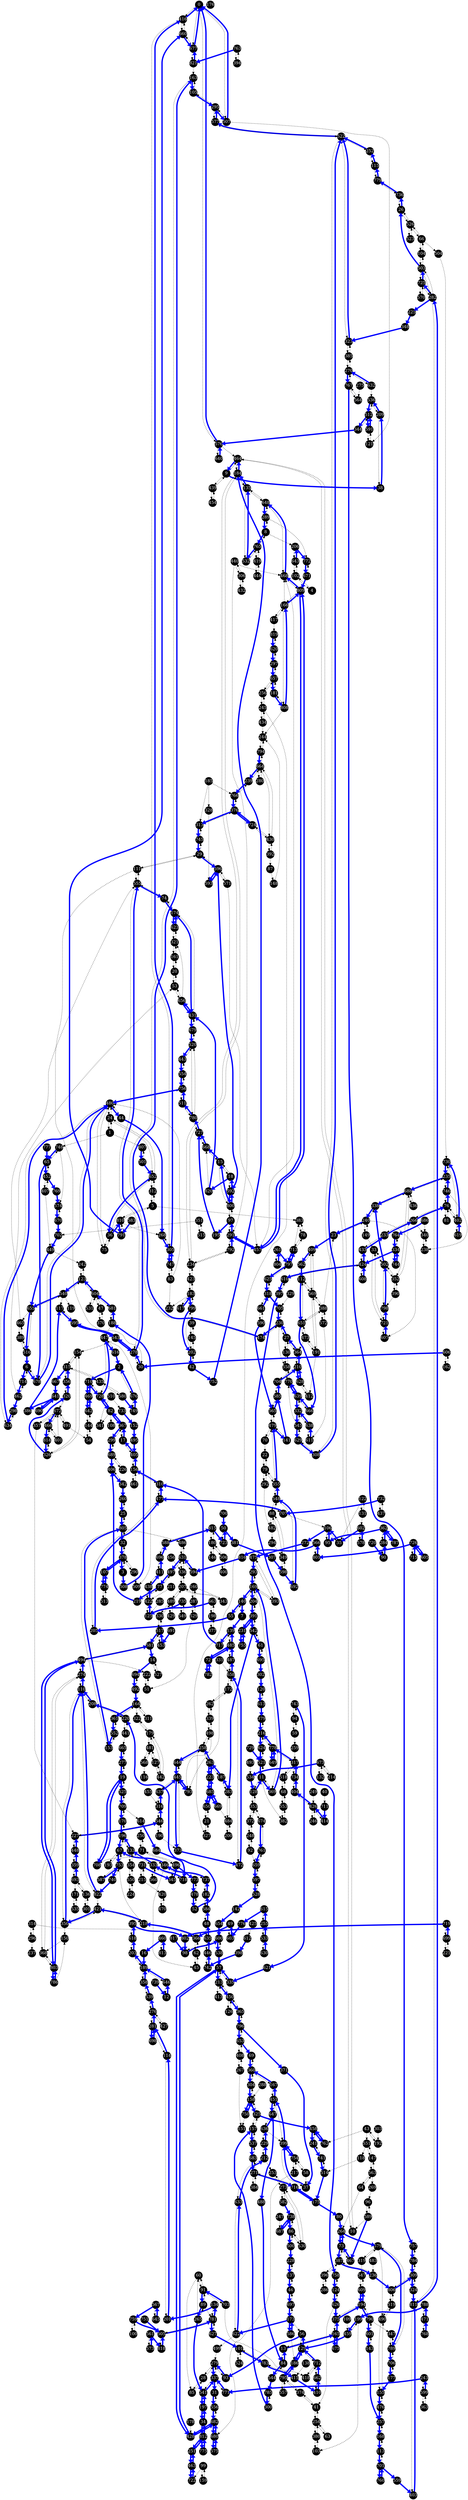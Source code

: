 digraph BestSolutionFound{
graph [ autosize=true dpi="30" imagescale=true overlap=false ]
node [ fillcolor=black fixedsize=true fontcolor=white fontsize=22 height="0.6" pin=true shape=circle style=filled width="0.6" ]
0 [ pos = "58.46,-38.07"  ]
1 [ pos = "78.5,-43.81"  ]
2 [ pos = "91.19,-82.42"  ]
3 [ pos = "97.29,-80.93"  ]
4 [ pos = "52.89,-77.03"  ]
5 [ pos = "70.46,-33.34"  ]
6 [ pos = "77.41,-55.51"  ]
7 [ pos = "73.29,-113.32"  ]
8 [ pos = "57.25,-66.72"  ]
9 [ pos = "51.6,-52.39"  ]
10 [ pos = "51.62,-58.16"  ]
11 [ pos = "69.13,-129.27"  ]
12 [ pos = "36.79,-132.31"  ]
13 [ pos = "29.07,-95.57"  ]
14 [ pos = "113.76,-79.5"  ]
15 [ pos = "69.82,-66.1"  ]
16 [ pos = "33.74,-135.29"  ]
17 [ pos = "83.65,-116.93"  ]
18 [ pos = "71.12,-67.09"  ]
19 [ pos = "129.69,-101.55"  ]
20 [ pos = "76.37,-61.92"  ]
21 [ pos = "66.44,-97.64"  ]
22 [ pos = "70.35,-0.76"  ]
23 [ pos = "43.48,-14.1"  ]
24 [ pos = "76.18,-49.8"  ]
25 [ pos = "99.81,-94.7"  ]
26 [ pos = "35.46,-21.27"  ]
27 [ pos = "59.1,-18.4"  ]
28 [ pos = "19.14,-128.26"  ]
29 [ pos = "71.45,-73.22"  ]
30 [ pos = "74.67,-74.29"  ]
31 [ pos = "25.49,-124.64"  ]
32 [ pos = "96.9,-86.72"  ]
33 [ pos = "39.69,-12.29"  ]
34 [ pos = "23.25,-136.0"  ]
35 [ pos = "79.96,-129.05"  ]
36 [ pos = "71.1,-39.08"  ]
37 [ pos = "40.86,-109.12"  ]
38 [ pos = "50.2,-46.26"  ]
39 [ pos = "65.65,-48.28"  ]
40 [ pos = "49.52,-110.77"  ]
41 [ pos = "6.79,-100.67"  ]
42 [ pos = "59.69,-56.71"  ]
43 [ pos = "49.55,-83.84"  ]
44 [ pos = "74.11,-49.61"  ]
45 [ pos = "134.91,-86.19"  ]
46 [ pos = "18.25,-110.66"  ]
47 [ pos = "93.67,-64.4"  ]
48 [ pos = "148.5,-94.17"  ]
49 [ pos = "126.32,-75.35"  ]
50 [ pos = "78.62,-27.07"  ]
51 [ pos = "118.55,-97.3"  ]
52 [ pos = "122.99,-94.38"  ]
53 [ pos = "73.63,-60.08"  ]
54 [ pos = "85.65,-84.99"  ]
55 [ pos = "73.75,-115.98"  ]
56 [ pos = "19.74,-121.35"  ]
57 [ pos = "47.58,-129.05"  ]
58 [ pos = "40.01,-112.73"  ]
59 [ pos = "56.66,-124.76"  ]
60 [ pos = "16.55,-133.04"  ]
61 [ pos = "67.43,-118.0"  ]
62 [ pos = "134.91,-81.78"  ]
63 [ pos = "7.07,-105.98"  ]
64 [ pos = "45.97,-66.99"  ]
65 [ pos = "79.43,-51.22"  ]
66 [ pos = "30.67,-17.71"  ]
67 [ pos = "131.72,-90.82"  ]
68 [ pos = "61.44,-131.92"  ]
69 [ pos = "43.48,-105.82"  ]
70 [ pos = "68.97,-0.97"  ]
71 [ pos = "128.52,-109.69"  ]
72 [ pos = "76.55,-108.48"  ]
73 [ pos = "43.84,-61.35"  ]
74 [ pos = "75.05,-67.45"  ]
75 [ pos = "73.33,-45.62"  ]
76 [ pos = "22.89,-12.01"  ]
77 [ pos = "102.9,-100.92"  ]
78 [ pos = "66.59,-32.38"  ]
79 [ pos = "74.72,-3.2"  ]
80 [ pos = "42.6,-66.14"  ]
81 [ pos = "21.68,-17.8"  ]
82 [ pos = "90.19,-93.63"  ]
83 [ pos = "72.37,-51.22"  ]
84 [ pos = "33.44,-98.91"  ]
85 [ pos = "16.77,-131.92"  ]
86 [ pos = "21.98,-104.96"  ]
87 [ pos = "70.22,-93.81"  ]
88 [ pos = "76.81,-8.25"  ]
89 [ pos = "14.22,-136.28"  ]
90 [ pos = "76.83,-138.46"  ]
91 [ pos = "14.69,-132.53"  ]
92 [ pos = "59.17,-140.8"  ]
93 [ pos = "22.65,-125.12"  ]
94 [ pos = "56.55,-126.11"  ]
95 [ pos = "76.02,-128.79"  ]
96 [ pos = "49.09,-67.23"  ]
97 [ pos = "66.41,-66.56"  ]
98 [ pos = "44.19,-136.44"  ]
99 [ pos = "32.86,-142.09"  ]
100 [ pos = "2.15,-149.82"  ]
101 [ pos = "9.48,-132.31"  ]
102 [ pos = "54.63,-73.15"  ]
103 [ pos = "1.36,-110.08"  ]
104 [ pos = "28.51,-24.46"  ]
105 [ pos = "54.84,-32.01"  ]
106 [ pos = "76.91,-126.61"  ]
107 [ pos = "95.09,-90.66"  ]
108 [ pos = "92.43,-95.12"  ]
109 [ pos = "12.35,-120.55"  ]
110 [ pos = "126.64,-87.2"  ]
111 [ pos = "73.82,-73.9"  ]
112 [ pos = "50.48,-1.82"  ]
113 [ pos = "25.81,-44.93"  ]
114 [ pos = "21.36,-144.08"  ]
115 [ pos = "44.17,-27.69"  ]
116 [ pos = "100.34,-64.56"  ]
117 [ pos = "83.61,-63.66"  ]
118 [ pos = "46.54,-81.76"  ]
119 [ pos = "87.12,-62.63"  ]
120 [ pos = "66.19,-121.98"  ]
121 [ pos = "53.73,-36.02"  ]
122 [ pos = "80.67,-123.21"  ]
123 [ pos = "85.29,-58.02"  ]
124 [ pos = "11.85,-18.01"  ]
125 [ pos = "70.78,-17.66"  ]
126 [ pos = "51.84,-118.35"  ]
127 [ pos = "97.01,-58.85"  ]
128 [ pos = "67.0,-136.23"  ]
129 [ pos = "15.73,-119.27"  ]
130 [ pos = "55.79,-18.44"  ]
131 [ pos = "83.58,-124.8"  ]
132 [ pos = "86.7,-147.02"  ]
133 [ pos = "140.45,-96.98"  ]
134 [ pos = "13.84,-137.95"  ]
135 [ pos = "58.71,-62.47"  ]
136 [ pos = "79.74,-106.46"  ]
137 [ pos = "19.1,-107.15"  ]
138 [ pos = "9.15,-126.15"  ]
139 [ pos = "74.71,-108.38"  ]
140 [ pos = "72.72,-115.45"  ]
141 [ pos = "66.45,-8.46"  ]
142 [ pos = "53.1,-132.35"  ]
143 [ pos = "27.51,-55.08"  ]
144 [ pos = "86.36,-83.22"  ]
145 [ pos = "62.46,-46.08"  ]
146 [ pos = "82.63,-25.47"  ]
147 [ pos = "47.36,-79.25"  ]
148 [ pos = "69.75,-93.56"  ]
149 [ pos = "40.96,-13.04"  ]
150 [ pos = "126.5,-80.72"  ]
151 [ pos = "45.12,-98.54"  ]
152 [ pos = "82.51,-109.23"  ]
153 [ pos = "101.51,-83.48"  ]
154 [ pos = "82.22,-74.32"  ]
155 [ pos = "31.81,-49.45"  ]
156 [ pos = "80.21,-115.76"  ]
157 [ pos = "40.43,-87.18"  ]
158 [ pos = "43.52,-96.1"  ]
159 [ pos = "32.34,-143.86"  ]
160 [ pos = "113.08,-99.43"  ]
161 [ pos = "75.64,-62.73"  ]
162 [ pos = "76.02,-77.4"  ]
163 [ pos = "57.5,-33.02"  ]
164 [ pos = "102.78,-71.11"  ]
165 [ pos = "25.56,-94.4"  ]
166 [ pos = "63.86,-78.1"  ]
167 [ pos = "39.83,-105.08"  ]
168 [ pos = "26.24,-48.49"  ]
169 [ pos = "71.69,-119.7"  ]
170 [ pos = "136.72,-98.68"  ]
171 [ pos = "75.95,-104.23"  ]
172 [ pos = "73.21,-106.83"  ]
173 [ pos = "20.91,-117.73"  ]
174 [ pos = "73.49,-65.11"  ]
175 [ pos = "39.51,-77.78"  ]
176 [ pos = "76.8,-81.05"  ]
177 [ pos = "31.2,-53.17"  ]
178 [ pos = "39.04,-128.91"  ]
179 [ pos = "98.14,-67.64"  ]
180 [ pos = "79.93,-34.14"  ]
181 [ pos = "65.25,-89.03"  ]
182 [ pos = "145.81,-95.87"  ]
183 [ pos = "66.29,-54.48"  ]
184 [ pos = "57.61,-57.42"  ]
185 [ pos = "68.49,-79.96"  ]
186 [ pos = "16.34,-115.87"  ]
187 [ pos = "67.07,-110.66"  ]
188 [ pos = "95.94,-80.13"  ]
189 [ pos = "35.75,-136.28"  ]
190 [ pos = "76.41,-102.16"  ]
191 [ pos = "54.3,-7.35"  ]
192 [ pos = "54.13,-88.78"  ]
193 [ pos = "129.87,-95.97"  ]
194 [ pos = "26.31,-74.27"  ]
195 [ pos = "67.43,-64.65"  ]
196 [ pos = "139.24,-96.13"  ]
197 [ pos = "22.97,-134.0"  ]
198 [ pos = "73.65,-15.16"  ]
199 [ pos = "9.06,-114.91"  ]
200 [ pos = "63.45,-114.22"  ]
201 [ pos = "17.29,-140.82"  ]
202 [ pos = "61.47,-51.08"  ]
203 [ pos = "37.5,-136.95"  ]
204 [ pos = "69.98,-118.79"  ]
205 [ pos = "74.28,-118.95"  ]
206 [ pos = "56.12,-70.6"  ]
207 [ pos = "110.32,-91.51"  ]
208 [ pos = "124.9,-92.09"  ]
209 [ pos = "49.78,-43.85"  ]
210 [ pos = "59.81,-8.52"  ]
211 [ pos = "73.94,-21.65"  ]
212 [ pos = "29.89,-114.44"  ]
213 [ pos = "47.7,-126.15"  ]
214 [ pos = "79.24,-144.4"  ]
215 [ pos = "112.91,-108.54"  ]
216 [ pos = "63.49,-126.82"  ]
217 [ pos = "35.46,-114.65"  ]
218 [ pos = "130.79,-84.86"  ]
219 [ pos = "102.19,-104.42"  ]
220 [ pos = "124.19,-93.58"  ]
221 [ pos = "40.05,-149.18"  ]
222 [ pos = "120.18,-91.03"  ]
223 [ pos = "66.29,-105.77"  ]
224 [ pos = "150.0,-106.18"  ]
225 [ pos = "36.21,-29.73"  ]
226 [ pos = "94.81,-111.81"  ]
227 [ pos = "78.01,-96.73"  ]
228 [ pos = "19.11,-104.92"  ]
229 [ pos = "31.35,-107.84"  ]
230 [ pos = "59.03,-21.01"  ]
231 [ pos = "68.49,-118.63"  ]
232 [ pos = "71.78,-51.5"  ]
233 [ pos = "11.01,-3.73"  ]
234 [ pos = "62.7,-59.12"  ]
235 [ pos = "27.73,-5.91"  ]
236 [ pos = "42.7,-54.5"  ]
237 [ pos = "46.58,-143.86"  ]
238 [ pos = "23.81,-4.09"  ]
239 [ pos = "68.61,-84.28"  ]
240 [ pos = "42.73,-13.14"  ]
241 [ pos = "44.16,-86.44"  ]
242 [ pos = "84.25,-57.14"  ]
243 [ pos = "27.34,-126.82"  ]
244 [ pos = "68.45,-90.37"  ]
245 [ pos = "67.52,-93.71"  ]
246 [ pos = "53.75,-117.78"  ]
247 [ pos = "23.96,-99.55"  ]
248 [ pos = "64.52,-144.89"  ]
249 [ pos = "58.89,-111.56"  ]
250 [ pos = "130.72,-108.73"  ]
251 [ pos = "27.61,-137.84"  ]
252 [ pos = "44.74,-28.15"  ]
253 [ pos = "26.38,-112.15"  ]
254 [ pos = "4.59,-104.12"  ]
255 [ pos = "122.84,-70.35"  ]
256 [ pos = "65.94,-93.17"  ]
257 [ pos = "27.87,-49.5"  ]
258 [ pos = "69.06,-96.63"  ]
259 [ pos = "57.14,-124.76"  ]
260 [ pos = "98.96,-100.92"  ]
261 [ pos = "62.19,-29.25"  ]
262 [ pos = "71.48,-105.35"  ]
263 [ pos = "68.21,-106.89"  ]
264 [ pos = "42.88,-64.59"  ]
265 [ pos = "16.84,-133.77"  ]
266 [ pos = "15.47,-6.48"  ]
267 [ pos = "46.54,-103.01"  ]
268 [ pos = "69.54,-46.15"  ]
269 [ pos = "48.28,-69.43"  ]
270 [ pos = "48.57,-38.64"  ]
271 [ pos = "35.44,-78.89"  ]
272 [ pos = "74.07,-124.59"  ]
273 [ pos = "26.48,-110.61"  ]
274 [ pos = "125.12,-86.19"  ]
275 [ pos = "46.89,-47.05"  ]
276 [ pos = "30.54,-149.46"  ]
277 [ pos = "125.93,-98.68"  ]
278 [ pos = "76.23,-69.72"  ]
279 [ pos = "23.11,-125.54"  ]
280 [ pos = "68.78,-89.13"  ]
281 [ pos = "26.9,-149.61"  ]
282 [ pos = "35.25,-34.78"  ]
283 [ pos = "66.33,-111.67"  ]
284 [ pos = "76.16,-135.22"  ]
285 [ pos = "66.73,-21.11"  ]
286 [ pos = "36.56,-57.1"  ]
287 [ pos = "114.54,-99.91"  ]
288 [ pos = "41.35,-94.4"  ]
289 [ pos = "60.24,-68.47"  ]
290 [ pos = "94.95,-85.13"  ]
291 [ pos = "64.83,-69.61"  ]
292 [ pos = "76.7,-1.57"  ]
293 [ pos = "71.69,-122.89"  ]
294 [ pos = "83.16,-3.73"  ]
295 [ pos = "53.07,-33.82"  ]
296 [ pos = "46.18,-142.48"  ]
297 [ pos = "62.65,-91.3"  ]
298 [ pos = "75.64,-54.34"  ]
299 [ pos = "93.99,-103.79"  ]
300 [ pos = "37.95,-94.45"  ]
301 [ pos = "81.31,-101.89"  ]
302 [ pos = "66.76,-121.66"  ]
303 [ pos = "52.78,-93.51"  ]
304 [ pos = "41.14,-102.0"  ]
305 [ pos = "67.76,-45.09"  ]
306 [ pos = "60.41,-77.83"  ]
307 [ pos = "81.57,-16.22"  ]
308 [ pos = "48.12,-29.0"  ]
309 [ pos = "40.89,-41.63"  ]
310 [ pos = "78.33,-114.49"  ]
311 [ pos = "102.9,-74.92"  ]
312 [ pos = "71.36,-35.73"  ]
313 [ pos = "72.94,-83.32"  ]
314 [ pos = "44.62,-141.77"  ]
315 [ pos = "83.59,-76.24"  ]
316 [ pos = "76.91,-98.28"  ]
317 [ pos = "57.96,-126.0"  ]
318 [ pos = "61.48,-22.28"  ]
319 [ pos = "31.46,-69.04"  ]
320 [ pos = "82.55,-80.77"  ]
321 [ pos = "75.19,-63.55"  ]
322 [ pos = "99.88,-68.97"  ]
323 [ pos = "47.74,-34.4"  ]
324 [ pos = "39.76,-42.11"  ]
325 [ pos = "46.08,-90.91"  ]
326 [ pos = "80.8,-79.92"  ]
327 [ pos = "67.04,-95.35"  ]
328 [ pos = "68.85,-77.97"  ]
329 [ pos = "61.16,-16.38"  ]
330 [ pos = "113.94,-88.37"  ]
331 [ pos = "72.61,-103.11"  ]
332 [ pos = "51.51,-20.67"  ]
333 [ pos = "139.81,-102.03"  ]
334 [ pos = "2.28,-2.49"  ]
335 [ pos = "50.46,-129.51"  ]
336 [ pos = "109.29,-91.51"  ]
337 [ pos = "23.89,-126.39"  ]
338 [ pos = "39.05,-9.0"  ]
339 [ pos = "70.43,-104.11"  ]
340 [ pos = "16.89,-0.31"  ]
341 [ pos = "85.39,-100.77"  ]
342 [ pos = "98.57,-103.68"  ]
343 [ pos = "111.63,-95.34"  ]
344 [ pos = "54.3,-43.78"  ]
345 [ pos = "116.49,-109.53"  ]
346 [ pos = "137.22,-89.59"  ]
347 [ pos = "28.26,-59.39"  ]
348 [ pos = "39.62,-31.53"  ]
349 [ pos = "81.92,-7.08"  ]
350 [ pos = "128.42,-82.79"  ]
351 [ pos = "86.48,-54.02"  ]
352 [ pos = "36.35,-10.8"  ]
353 [ pos = "66.51,-138.04"  ]
354 [ pos = "144.28,-100.17"  ]
355 [ pos = "72.87,-10.7"  ]
356 [ pos = "82.95,-79.42"  ]
357 [ pos = "78.83,-93.03"  ]
358 [ pos = "33.1,-144.43"  ]
359 [ pos = "79.0,-101.73"  ]
360 [ pos = "40.57,-103.01"  ]
361 [ pos = "100.09,-78.7"  ]
362 [ pos = "75.13,-130.06"  ]
363 [ pos = "30.88,-124.96"  ]
364 [ pos = "59.55,-10.68"  ]
365 [ pos = "46.71,-116.56"  ]
366 [ pos = "131.89,-79.28"  ]
367 [ pos = "93.0,-112.34"  ]
368 [ pos = "126.11,-82.53"  ]
369 [ pos = "70.34,-124.85"  ]
370 [ pos = "92.46,-67.8"  ]
371 [ pos = "43.06,-111.14"  ]
372 [ pos = "65.9,-140.27"  ]
373 [ pos = "75.38,-102.64"  ]
374 [ pos = "11.79,-102.69"  ]
375 [ pos = "25.53,-85.54"  ]
376 [ pos = "72.73,-84.21"  ]
377 [ pos = "75.53,-16.44"  ]
378 [ pos = "95.62,-85.82"  ]
379 [ pos = "64.24,-124.85"  ]
380 [ pos = "2.67,-107.74"  ]
381 [ pos = "80.5,-20.48"  ]
382 [ pos = "70.91,-130.65"  ]
383 [ pos = "68.4,-27.76"  ]
384 [ pos = "33.19,-77.3"  ]
385 [ pos = "48.41,-37.86"  ]
386 [ pos = "86.55,-66.1"  ]
387 [ pos = "42.92,-55.82"  ]
388 [ pos = "44.36,-14.58"  ]
389 [ pos = "79.09,-62.66"  ]
390 [ pos = "35.39,-15.59"  ]
391 [ pos = "69.06,-117.2"  ]
392 [ pos = "72.33,-92.08"  ]
393 [ pos = "73.75,-121.45"  ]
394 [ pos = "61.83,-32.49"  ]
395 [ pos = "40.34,-138.97"  ]
396 [ pos = "38.59,-57.31"  ]
397 [ pos = "13.28,-10.47"  ]
398 [ pos = "145.84,-62.59"  ]
399 [ pos = "38.55,-108.11"  ]
400 [ pos = "84.73,-27.12"  ]
401 [ pos = "78.05,-84.78"  ]
402 [ pos = "23.88,-13.39"  ]
403 [ pos = "31.77,-45.09"  ]
404 [ pos = "55.58,-117.85"  ]
405 [ pos = "80.49,-115.02"  ]
406 [ pos = "98.6,-105.12"  ]
407 [ pos = "79.71,-53.95"  ]
408 [ pos = "48.24,-107.58"  ]
409 [ pos = "43.34,-4.11"  ]
410 [ pos = "11.57,-124.23"  ]
411 [ pos = "70.17,-29.03"  ]
412 [ pos = "54.06,-3.79"  ]
413 [ pos = "49.33,-121.97"  ]
414 [ pos = "54.01,-114.45"  ]
415 [ pos = "10.64,-126.64"  ]
416 [ pos = "63.93,-42.43"  ]
417 [ pos = "63.34,-82.19"  ]
418 [ pos = "15.14,-129.73"  ]
419 [ pos = "54.49,-63.27"  ]
420 [ pos = "112.05,-108.68"  ]
421 [ pos = "128.98,-83.27"  ]
422 [ pos = "70.42,-19.41"  ]
423 [ pos = "66.77,-56.36"  ]
424 [ pos = "7.24,-5.58"  ]
425 [ pos = "145.95,-57.44"  ]
426 [ pos = "54.91,-116.61"  ]
427 [ pos = "29.74,-150.0"  ]
428 [ pos = "41.0,-128.13"  ]
429 [ pos = "114.96,-94.75"  ]
430 [ pos = "72.66,-87.75"  ]
431 [ pos = "72.19,-63.41"  ]
432 [ pos = "58.04,-82.77"  ]
433 [ pos = "8.55,-2.12"  ]
434 [ pos = "67.9,-92.0"  ]
435 [ pos = "84.25,-77.72"  ]
436 [ pos = "35.68,-0.97"  ]
437 [ pos = "79.82,-122.35"  ]
438 [ pos = "68.61,-25.42"  ]
439 [ pos = "47.18,-52.32"  ]
440 [ pos = "61.37,-76.24"  ]
441 [ pos = "124.26,-95.28"  ]
442 [ pos = "95.11,-65.3"  ]
443 [ pos = "73.32,-56.96"  ]
444 [ pos = "53.74,-66.51"  ]
445 [ pos = "71.65,-100.93"  ]
446 [ pos = "147.51,-83.16"  ]
447 [ pos = "93.14,-83.75"  ]
448 [ pos = "80.1,-98.12"  ]
449 [ pos = "82.5,-56.07"  ]
450 [ pos = "50.9,-118.1"  ]
451 [ pos = "39.44,-106.41"  ]
452 [ pos = "80.87,-52.56"  ]
453 [ pos = "117.52,-86.03"  ]
454 [ pos = "46.42,-52.71"  ]
455 [ pos = "72.86,-100.67"  ]
456 [ pos = "110.03,-97.89"  ]
457 [ pos = "65.32,-71.31"  ]
458 [ pos = "47.1,-88.46"  ]
459 [ pos = "13.06,-117.68"  ]
460 [ pos = "31.06,-133.3"  ]
461 [ pos = "83.26,-118.05"  ]
462 [ pos = "74.53,-57.38"  ]
463 [ pos = "31.01,-138.9"  ]
464 [ pos = "52.59,-53.2"  ]
465 [ pos = "80.3,-63.34"  ]
466 [ pos = "79.71,-83.82"  ]
467 [ pos = "47.18,-63.12"  ]
468 [ pos = "63.29,-75.46"  ]
469 [ pos = "89.27,-85.45"  ]
470 [ pos = "110.32,-105.97"  ]
471 [ pos = "10.48,-120.81"  ]
472 [ pos = "74.03,-103.86"  ]
473 [ pos = "54.94,-12.24"  ]
474 [ pos = "57.79,-27.12"  ]
475 [ pos = "72.75,-123.68"  ]
476 [ pos = "28.65,-47.9"  ]
477 [ pos = "77.12,-118.21"  ]
478 [ pos = "120.32,-99.06"  ]
479 [ pos = "67.83,-5.06"  ]
480 [ pos = "75.68,-51.04"  ]
481 [ pos = "100.6,-61.41"  ]
482 [ pos = "77.98,-1.77"  ]
483 [ pos = "39.4,-55.51"  ]
484 [ pos = "65.09,-109.76"  ]
485 [ pos = "75.02,-107.53"  ]
486 [ pos = "102.79,-90.82"  ]
487 [ pos = "74.35,-106.46"  ]
488 [ pos = "33.01,-100.67"  ]
489 [ pos = "112.3,-90.6"  ]
490 [ pos = "35.82,-50.88"  ]
491 [ pos = "83.8,-90.37"  ]
492 [ pos = "108.08,-74.87"  ]
493 [ pos = "71.01,-143.46"  ]
494 [ pos = "122.35,-84.7"  ]
495 [ pos = "81.66,-111.19"  ]
496 [ pos = "119.65,-109.58"  ]
497 [ pos = "104.14,-98.26"  ]
498 [ pos = "69.84,-102.16"  ]
499 [ pos = "24.85,-123.74"  ]
500 [ pos = "20.04,-103.75"  ]
501 [ pos = "74.24,-40.8"  ]
502 [ pos = "38.23,-11.92"  ]
503 [ pos = "33.72,-27.92"  ]
504 [ pos = "28.22,-15.96"  ]
505 [ pos = "9.27,-142.77"  ]
506 [ pos = "81.64,-35.15"  ]
507 [ pos = "53.85,-34.78"  ]
508 [ pos = "96.58,-80.45"  ]
509 [ pos = "94.06,-84.54"  ]
510 [ pos = "84.29,-104.28"  ]
511 [ pos = "72.49,-53.56"  ]
512 [ pos = "54.13,-42.29"  ]
513 [ pos = "94.24,-98.1"  ]
514 [ pos = "40.86,-78.68"  ]
515 [ pos = "87.02,-54.44"  ]
516 [ pos = "80.58,-57.99"  ]
517 [ pos = "115.39,-84.33"  ]
518 [ pos = "58.56,-128.73"  ]
519 [ pos = "38.34,-50.51"  ]
520 [ pos = "70.81,-61.67"  ]
521 [ pos = "66.97,-128.79"  ]
522 [ pos = "47.32,-29.99"  ]
523 [ pos = "29.78,-23.51"  ]
524 [ pos = "7.21,-131.46"  ]
525 [ pos = "130.44,-98.95"  ]
526 [ pos = "31.45,-18.3"  ]
527 [ pos = "113.19,-83.85"  ]
528 [ pos = "55.53,-132.7"  ]
529 [ pos = "115.92,-99.64"  ]
530 [ pos = "23.75,-108.75"  ]
531 [ pos = "90.05,-66.26"  ]
532 [ pos = "58.39,-62.95"  ]
533 [ pos = "124.44,-64.82"  ]
534 [ pos = "77.86,-145.53"  ]
535 [ pos = "75.24,-106.09"  ]
536 [ pos = "49.4,-42.22"  ]
537 [ pos = "37.45,-84.31"  ]
538 [ pos = "46.92,-130.36"  ]
539 [ pos = "32.06,-147.41"  ]
540 [ pos = "84.44,-60.79"  ]
541 [ pos = "21.23,-129.53"  ]
542 [ pos = "68.07,-115.5"  ]
543 [ pos = "80.61,-73.22"  ]
544 [ pos = "34.22,-96.31"  ]
545 [ pos = "52.76,-25.31"  ]
546 [ pos = "77.51,-98.38"  ]
547 [ pos = "31.63,-70.97"  ]
548 [ pos = "75.52,-12.34"  ]
549 [ pos = "74.58,-20.37"  ]
550 [ pos = "147.08,-102.94"  ]
551 [ pos = "47.6,-80.84"  ]
552 [ pos = "102.47,-77.74"  ]
553 [ pos = "69.45,-134.37"  ]
554 [ pos = "74.6,-54.65"  ]
555 [ pos = "75.76,-68.37"  ]
556 [ pos = "29.82,-120.34"  ]
557 [ pos = "18.99,-102.64"  ]
558 [ pos = "56.4,-22.76"  ]
559 [ pos = "29.64,-45.51"  ]
560 [ pos = "144.0,-104.26"  ]
561 [ pos = "11.92,-145.64"  ]
562 [ pos = "45.08,-3.47"  ]
563 [ pos = "46.82,-74.37"  ]
564 [ pos = "46.04,-46.47"  ]
565 [ pos = "64.42,-2.19"  ]
566 [ pos = "109.32,-86.03"  ]
567 [ pos = "5.34,-144.86"  ]
568 [ pos = "101.16,-61.95"  ]
569 [ pos = "49.38,-7.77"  ]
570 [ pos = "30.74,-39.24"  ]
571 [ pos = "66.41,-69.4"  ]
572 [ pos = "43.32,-20.67"  ]
573 [ pos = "15.82,-148.05"  ]
574 [ pos = "84.02,-47.99"  ]
575 [ pos = "36.24,-119.59"  ]
576 [ pos = "55.53,-47.04"  ]
577 [ pos = "48.74,-31.16"  ]
578 [ pos = "85.39,-133.41"  ]
579 [ pos = "33.8,-61.03"  ]
580 [ pos = "87.07,-79.39"  ]
581 [ pos = "116.42,-81.46"  ]
582 [ pos = "28.01,-105.4"  ]
583 [ pos = "66.16,-34.08"  ]
584 [ pos = "148.4,-96.19"  ]
585 [ pos = "63.0,-6.13"  ]
586 [ pos = "19.31,-117.2"  ]
587 [ pos = "128.17,-94.22"  ]
588 [ pos = "76.85,-32.97"  ]
589 [ pos = "49.23,-64.75"  ]
590 [ pos = "59.85,-2.67"  ]
591 [ pos = "53.85,-39.13"  ]
592 [ pos = "70.46,-69.4"  ]
593 [ pos = "69.72,-73.9"  ]
594 [ pos = "106.94,-86.46"  ]
595 [ pos = "81.48,-70.21"  ]
596 [ pos = "70.08,-72.48"  ]
597 [ pos = "57.4,-134.16"  ]
598 [ pos = "79.69,-15.11"  ]
599 [ pos = "28.93,-124.0"  ]
600 [ pos = "45.93,-131.5"  ]
601 [ pos = "27.8,-59.23"  ]
602 [ pos = "82.09,-130.43"  ]
603 [ pos = "124.69,-76.25"  ]
604 [ pos = "92.75,-63.6"  ]
605 [ pos = "108.82,-80.51"  ]
606 [ pos = "76.04,-75.38"  ]
607 [ pos = "41.6,-17.29"  ]
608 [ pos = "3.72,-17.06"  ]
609 [ pos = "31.89,-71.7"  ]
610 [ pos = "12.52,-9.35"  ]
611 [ pos = "44.81,-21.63"  ]
612 [ pos = "146.23,-60.94"  ]
613 [ pos = "65.94,-123.74"  ]
614 [ pos = "132.92,-106.82"  ]
615 [ pos = "122.63,-73.33"  ]
616 [ pos = "91.93,-82.84"  ]
617 [ pos = "61.66,-56.75"  ]
618 [ pos = "39.08,-138.02"  ]
619 [ pos = "22.28,-17.91"  ]
620 [ pos = "63.22,-84.95"  ]
621 [ pos = "53.19,-128.24"  ]
622 [ pos = "27.02,-120.23"  ]
623 [ pos = "74.39,-64.19"  ]
624 [ pos = "65.34,-127.78"  ]
625 [ pos = "62.79,-23.19"  ]
626 [ pos = "9.94,-94.29"  ]
627 [ pos = "9.25,-134.86"  ]
628 [ pos = "57.89,-5.01"  ]
629 [ pos = "51.55,-26.45"  ]
630 [ pos = "127.07,-57.76"  ]
631 [ pos = "105.88,-91.45"  ]
632 [ pos = "48.95,-39.98"  ]
633 [ pos = "28.72,-117.46"  ]
634 [ pos = "75.26,-52.21"  ]
635 [ pos = "148.22,-89.7"  ]
636 [ pos = "32.3,-103.91"  ]
637 [ pos = "73.36,-95.72"  ]
638 [ pos = "46.87,-22.83"  ]
639 [ pos = "53.23,-19.86"  ]
640 [ pos = "58.2,-48.49"  ]
641 [ pos = "85.72,-70.1"  ]
642 [ pos = "88.06,-84.49"  ]
643 [ pos = "55.44,-73.26"  ]
644 [ pos = "70.16,-96.15"  ]
645 [ pos = "2.86,-143.3"  ]
646 [ pos = "36.27,-133.8"  ]
647 [ pos = "32.59,-102.21"  ]
648 [ pos = "61.05,-67.46"  ]
649 [ pos = "59.85,-121.88"  ]
650 [ pos = "65.37,-100.93"  ]
651 [ pos = "52.14,-13.27"  ]
652 [ pos = "72.78,-39.81"  ]
653 [ pos = "47.25,-109.65"  ]
654 [ pos = "49.49,-131.43"  ]
655 [ pos = "81.58,-58.66"  ]
656 [ pos = "72.85,-61.92"  ]
657 [ pos = "64.42,-92.68"  ]
658 [ pos = "73.75,-104.76"  ]
659 [ pos = "60.12,-136.56"  ]
660 [ pos = "64.87,-38.18"  ]
661 [ pos = "62.83,-16.6"  ]
662 [ pos = "11.97,-123.7"  ]
663 [ pos = "71.91,-14.05"  ]
664 [ pos = "68.73,-85.77"  ]
665 [ pos = "124.62,-96.56"  ]
666 [ pos = "52.59,-15.82"  ]
667 [ pos = "84.73,-73.12"  ]
668 [ pos = "70.36,-64.08"  ]
669 [ pos = "63.17,-106.46"  ]
670 [ pos = "85.22,-48.99"  ]
671 [ pos = "59.85,-73.37"  ]
672 [ pos = "80.66,-87.57"  ]
673 [ pos = "80.28,-146.22"  ]
674 [ pos = "62.5,-137.29"  ]
675 [ pos = "25.03,-95.88"  ]
676 [ pos = "90.48,-81.99"  ]
677 [ pos = "60.4,-36.33"  ]
678 [ pos = "78.5,-52.95"  ]
679 [ pos = "71.0,-62.06"  ]
680 [ pos = "32.59,-117.31"  ]
681 [ pos = "90.87,-68.92"  ]
682 [ pos = "30.88,-119.33"  ]
683 [ pos = "34.58,-82.61"  ]
684 [ pos = "138.32,-109.74"  ]
685 [ pos = "64.45,-104.55"  ]
686 [ pos = "0.0,-0.0"  ]
687 [ pos = "22.97,-101.94"  ]
688 [ pos = "33.55,-9.0"  ]
689 [ pos = "96.15,-104.69"  ]
690 [ pos = "86.88,-70.88"  ]
691 [ pos = "116.81,-89.12"  ]
692 [ pos = "77.38,-13.57"  ]
693 [ pos = "77.72,-105.19"  ]
694 [ pos = "111.06,-77.28"  ]
695 [ pos = "66.9,-120.34"  ]
696 [ pos = "72.48,-30.36"  ]
697 [ pos = "21.02,-112.79"  ]
698 [ pos = "29.03,-149.85"  ]
699 [ pos = "40.64,-147.59"  ]
700 [ pos = "76.53,-25.53"  ]
701 [ pos = "27.37,-44.18"  ]
702 [ pos = "83.83,-52.67"  ]
703 [ pos = "15.09,-130.08"  ]
704 [ pos = "62.51,-7.03"  ]
705 [ pos = "60.34,-21.75"  ]
706 [ pos = "31.35,-53.8"  ]
707 [ pos = "79.21,-119.06"  ]
708 [ pos = "127.67,-107.56"  ]
709 [ pos = "135.05,-102.67"  ]
710 [ pos = "90.01,-86.09"  ]
711 [ pos = "51.67,-112.61"  ]
712 [ pos = "14.83,-125.01"  ]
713 [ pos = "65.67,-24.62"  ]
714 [ pos = "76.23,-58.69"  ]
715 [ pos = "104.78,-83.69"  ]
716 [ pos = "38.66,-81.07"  ]
717 [ pos = "75.88,-111.19"  ]
718 [ pos = "139.52,-103.2"  ]
719 [ pos = "41.8,-144.08"  ]
720 [ pos = "78.04,-142.61"  ]
721 [ pos = "38.52,-16.97"  ]
722 [ pos = "30.83,-140.39"  ]
723 [ pos = "79.69,-27.97"  ]
724 [ pos = "72.59,-85.31"  ]
725 [ pos = "32.34,-33.29"  ]
726 [ pos = "109.14,-83.64"  ]
727 [ pos = "68.49,-62.66"  ]
728 [ pos = "91.61,-87.36"  ]
729 [ pos = "67.89,-125.38"  ]
730 [ pos = "25.21,-13.94"  ]
731 [ pos = "113.65,-109.47"  ]
732 [ pos = "80.49,-120.34"  ]
733 [ pos = "83.61,-106.67"  ]
734 [ pos = "56.19,-120.94"  ]
735 [ pos = "72.69,-19.04"  ]
736 [ pos = "41.5,-25.77"  ]
737 [ pos = "140.73,-92.31"  ]
738 [ pos = "25.17,-103.33"  ]
739 [ pos = "37.92,-130.22"  ]
740 [ pos = "127.88,-88.16"  ]
741 [ pos = "39.4,-83.3"  ]
742 [ pos = "146.77,-73.44"  ]
743 [ pos = "56.4,-127.46"  ]
744 [ pos = "0.24,-9.3"  ]
745 [ pos = "73.6,-81.62"  ]
746 [ pos = "24.35,-5.43"  ]
747 [ pos = "67.03,-48.63"  ]
748 [ pos = "81.15,-45.94"  ]
749 [ pos = "88.88,-80.72"  ]
750 [ pos = "44.71,-97.27"  ]
751 [ pos = "8.96,-142.31"  ]
752 [ pos = "58.39,-55.47"  ]
753 [ pos = "129.55,-89.22"  ]
754 [ pos = "37.24,-111.83"  ]
755 [ pos = "68.46,-121.56"  ]
756 [ pos = "74.55,-52.28"  ]
757 [ pos = "45.72,-39.88"  ]
758 [ pos = "13.2,-12.54"  ]
759 [ pos = "5.93,-145.49"  ]
760 [ pos = "25.99,-37.96"  ]
761 [ pos = "61.76,-136.81"  ]
762 [ pos = "47.57,-87.93"  ]
763 [ pos = "61.55,-33.29"  ]
764 [ pos = "0.95,-1.22"  ]
765 [ pos = "57.65,-65.34"  ]
766 [ pos = "68.49,-82.08"  ]
767 [ pos = "46.93,-39.35"  ]
768 [ pos = "10.6,-119.73"  ]
769 [ pos = "81.91,-51.15"  ]
770 [ pos = "53.97,-24.46"  ]
771 [ pos = "26.16,-129.0"  ]
772 [ pos = "58.64,-71.98"  ]
773 [ pos = "120.0,-103.1"  ]
774 [ pos = "94.95,-93.9"  ]
775 [ pos = "27.56,-135.86"  ]
776 [ pos = "123.27,-76.04"  ]
777 [ pos = "80.99,-50.58"  ]
778 [ pos = "59.46,-126.39"  ]
779 [ pos = "43.32,-27.19"  ]
780 [ pos = "69.72,-60.36"  ]
781 [ pos = "13.46,-136.99"  ]
782 [ pos = "78.89,-110.02"  ]
783 [ pos = "9.86,-130.54"  ]
784 [ pos = "43.66,-40.73"  ]
785 [ pos = "34.68,-97.27"  ]
786 [ pos = "123.31,-79.65"  ]
787 [ pos = "74.17,-128.22"  ]
788 [ pos = "7.03,-120.97"  ]
789 [ pos = "30.21,-59.93"  ]
790 [ pos = "27.13,-60.71"  ]
791 [ pos = "65.99,-35.41"  ]
792 [ pos = "63.95,-65.53"  ]
793 [ pos = "71.92,-101.41"  ]
794 [ pos = "68.3,-85.55"  ]
795 [ pos = "17.72,-109.01"  ]
796 [ pos = "45.16,-114.7"  ]
797 [ pos = "63.54,-23.72"  ]
798 [ pos = "36.74,-16.22"  ]
799 [ pos = "64.14,-52.78"  ]
800 [ pos = "69.2,-68.47"  ]
801 [ pos = "109.31,-84.72"  ]
802 [ pos = "42.85,-140.53"  ]
803 [ pos = "123.09,-80.88"  ]
804 [ pos = "61.98,-31.43"  ]
805 [ pos = "100.55,-89.01"  ]
806 [ pos = "42.06,-50.62"  ]
807 [ pos = "77.46,-43.0"  ]
808 [ pos = "66.79,-89.45"  ]
809 [ pos = "65.99,-73.93"  ]
810 [ pos = "69.0,-37.59"  ]
811 [ pos = "35.53,-43.39"  ]
812 [ pos = "25.86,-136.14"  ]
813 [ pos = "29.19,-134.37"  ]
814 [ pos = "80.06,-81.62"  ]
815 [ pos = "78.16,-33.39"  ]
816 [ pos = "109.61,-87.15"  ]
817 [ pos = "46.36,-137.98"  ]
818 [ pos = "10.0,-143.65"  ]
819 [ pos = "63.17,-84.1"  ]
820 [ pos = "71.81,-65.18"  ]
821 [ pos = "60.77,-33.92"  ]
822 [ pos = "127.42,-87.79"  ]
0->416 [color=black, style=dotted penwidth=3];
0->507 [color=black, style=dotted penwidth=3];
0->576 [color=black, style=dotted penwidth=3];
0->677 [color=black, style=dotted penwidth=3];
1->24 [color=black, style=dotted penwidth=3];
1->748 [color=black, style=dotted penwidth=3];
1->807 [color=black, style=dotted penwidth=3];
2->676 [color=black, style=dotted penwidth=3];
3->378 [color=black, style=dotted penwidth=3];
4->102 [color=black, style=dotted penwidth=3];
5->312 [color=black, style=dotted penwidth=3];
5->383 [color=black, style=dotted penwidth=3];
5->810 [color=black, style=dotted penwidth=3];
8->206 [color=black, style=dotted penwidth=3];
8->289 [color=black, style=dotted penwidth=3];
9->439 [color=black, style=dotted penwidth=3];
9->464 [color=black, style=dotted penwidth=3];
10->464 [color=black, style=dotted penwidth=3];
11->128 [color=black, style=dotted penwidth=3];
11->382 [color=black, style=dotted penwidth=3];
11->521 [color=black, style=dotted penwidth=3];
13->84 [color=black, style=dotted penwidth=3];
14->527 [color=black, style=dotted penwidth=3];
15->18 [color=black, style=dotted penwidth=3];
15->800 [color=black, style=dotted penwidth=3];
17->405 [color=black, style=dotted penwidth=3];
18->15 [color=black, style=dotted penwidth=3];
18->592 [color=black, style=dotted penwidth=3];
19->277 [color=black, style=dotted penwidth=3];
20->53 [color=black, style=dotted penwidth=3];
20->161 [color=black, style=dotted penwidth=3];
21->327 [color=black, style=dotted penwidth=3];
21->650 [color=black, style=dotted penwidth=3];
22->79 [color=black, style=dotted penwidth=3];
23->240 [color=black, style=dotted penwidth=3];
24->1 [color=black, style=dotted penwidth=3];
24->480 [color=black, style=dotted penwidth=3];
24->652 [color=black, style=dotted penwidth=3];
25->260 [color=black, style=dotted penwidth=3];
26->526 [color=black, style=dotted penwidth=3];
27->130 [color=black, style=dotted penwidth=3];
27->364 [color=black, style=dotted penwidth=3];
28->85 [color=black, style=dotted penwidth=3];
28->279 [color=black, style=dotted penwidth=3];
29->111 [color=black, style=dotted penwidth=3];
29->745 [color=black, style=dotted penwidth=3];
32->805 [color=black, style=dotted penwidth=3];
33->502 [color=black, style=dotted penwidth=3];
33->721 [color=black, style=dotted penwidth=3];
36->75 [color=black, style=dotted penwidth=3];
36->652 [color=black, style=dotted penwidth=3];
39->145 [color=black, style=dotted penwidth=3];
40->711 [color=black, style=dotted penwidth=3];
41->254 [color=black, style=dotted penwidth=3];
41->374 [color=black, style=dotted penwidth=3];
42->202 [color=black, style=dotted penwidth=3];
43->192 [color=black, style=dotted penwidth=3];
43->551 [color=black, style=dotted penwidth=3];
43->762 [color=black, style=dotted penwidth=3];
44->480 [color=black, style=dotted penwidth=3];
45->62 [color=black, style=dotted penwidth=3];
46->137 [color=black, style=dotted penwidth=3];
47->370 [color=black, style=dotted penwidth=3];
47->604 [color=black, style=dotted penwidth=3];
48->635 [color=black, style=dotted penwidth=3];
49->603 [color=black, style=dotted penwidth=3];
50->723 [color=black, style=dotted penwidth=3];
51->222 [color=black, style=dotted penwidth=3];
52->478 [color=black, style=dotted penwidth=3];
53->20 [color=black, style=dotted penwidth=3];
53->656 [color=black, style=dotted penwidth=3];
54->144 [color=black, style=dotted penwidth=3];
55->140 [color=black, style=dotted penwidth=3];
56->129 [color=black, style=dotted penwidth=3];
57->335 [color=black, style=dotted penwidth=3];
58->37 [color=black, style=dotted penwidth=3];
58->754 [color=black, style=dotted penwidth=3];
59->94 [color=black, style=dotted penwidth=3];
59->259 [color=black, style=dotted penwidth=3];
60->85 [color=black, style=dotted penwidth=3];
60->91 [color=black, style=dotted penwidth=3];
61->542 [color=black, style=dotted penwidth=3];
62->45 [color=black, style=dotted penwidth=3];
62->366 [color=black, style=dotted penwidth=3];
63->254 [color=black, style=dotted penwidth=3];
64->264 [color=black, style=dotted penwidth=3];
64->563 [color=black, style=dotted penwidth=3];
65->748 [color=black, style=dotted penwidth=3];
66->104 [color=black, style=dotted penwidth=3];
66->504 [color=black, style=dotted penwidth=3];
66->526 [color=black, style=dotted penwidth=3];
67->193 [color=black, style=dotted penwidth=3];
67->196 [color=black, style=dotted penwidth=3];
67->346 [color=black, style=dotted penwidth=3];
68->518 [color=black, style=dotted penwidth=3];
68->553 [color=black, style=dotted penwidth=3];
70->22 [color=black, style=dotted penwidth=3];
70->479 [color=black, style=dotted penwidth=3];
71->250 [color=black, style=dotted penwidth=3];
71->496 [color=black, style=dotted penwidth=3];
71->708 [color=black, style=dotted penwidth=3];
73->467 [color=black, style=dotted penwidth=3];
74->555 [color=black, style=dotted penwidth=3];
75->36 [color=black, style=dotted penwidth=3];
75->480 [color=black, style=dotted penwidth=3];
76->81 [color=black, style=dotted penwidth=3];
76->266 [color=black, style=dotted penwidth=3];
76->402 [color=black, style=dotted penwidth=3];
77->497 [color=black, style=dotted penwidth=3];
78->383 [color=black, style=dotted penwidth=3];
78->713 [color=black, style=dotted penwidth=3];
79->22 [color=black, style=dotted penwidth=3];
79->292 [color=black, style=dotted penwidth=3];
79->355 [color=black, style=dotted penwidth=3];
81->76 [color=black, style=dotted penwidth=3];
82->108 [color=black, style=dotted penwidth=3];
82->341 [color=black, style=dotted penwidth=3];
83->232 [color=black, style=dotted penwidth=3];
83->480 [color=black, style=dotted penwidth=3];
83->747 [color=black, style=dotted penwidth=3];
85->28 [color=black, style=dotted penwidth=3];
86->530 [color=black, style=dotted penwidth=3];
86->738 [color=black, style=dotted penwidth=3];
87->148 [color=black, style=dotted penwidth=3];
88->349 [color=black, style=dotted penwidth=3];
88->482 [color=black, style=dotted penwidth=3];
88->548 [color=black, style=dotted penwidth=3];
89->91 [color=black, style=dotted penwidth=3];
89->781 [color=black, style=dotted penwidth=3];
91->60 [color=black, style=dotted penwidth=3];
91->703 [color=black, style=dotted penwidth=3];
92->248 [color=black, style=dotted penwidth=3];
92->659 [color=black, style=dotted penwidth=3];
94->59 [color=black, style=dotted penwidth=3];
94->743 [color=black, style=dotted penwidth=3];
96->589 [color=black, style=dotted penwidth=3];
97->291 [color=black, style=dotted penwidth=3];
97->800 [color=black, style=dotted penwidth=3];
99->159 [color=black, style=dotted penwidth=3];
99->722 [color=black, style=dotted penwidth=3];
100->759 [color=black, style=dotted penwidth=3];
101->524 [color=black, style=dotted penwidth=3];
102->4 [color=black, style=dotted penwidth=3];
102->643 [color=black, style=dotted penwidth=3];
103->380 [color=black, style=dotted penwidth=3];
104->66 [color=black, style=dotted penwidth=3];
104->503 [color=black, style=dotted penwidth=3];
105->163 [color=black, style=dotted penwidth=3];
106->35 [color=black, style=dotted penwidth=3];
106->95 [color=black, style=dotted penwidth=3];
109->459 [color=black, style=dotted penwidth=3];
110->208 [color=black, style=dotted penwidth=3];
110->350 [color=black, style=dotted penwidth=3];
110->822 [color=black, style=dotted penwidth=3];
111->29 [color=black, style=dotted penwidth=3];
111->30 [color=black, style=dotted penwidth=3];
111->555 [color=black, style=dotted penwidth=3];
112->569 [color=black, style=dotted penwidth=3];
113->168 [color=black, style=dotted penwidth=3];
114->201 [color=black, style=dotted penwidth=3];
115->779 [color=black, style=dotted penwidth=3];
118->514 [color=black, style=dotted penwidth=3];
121->591 [color=black, style=dotted penwidth=3];
122->35 [color=black, style=dotted penwidth=3];
122->131 [color=black, style=dotted penwidth=3];
123->242 [color=black, style=dotted penwidth=3];
123->604 [color=black, style=dotted penwidth=3];
124->758 [color=black, style=dotted penwidth=3];
126->450 [color=black, style=dotted penwidth=3];
127->442 [color=black, style=dotted penwidth=3];
127->481 [color=black, style=dotted penwidth=3];
128->353 [color=black, style=dotted penwidth=3];
129->712 [color=black, style=dotted penwidth=3];
130->27 [color=black, style=dotted penwidth=3];
130->558 [color=black, style=dotted penwidth=3];
131->122 [color=black, style=dotted penwidth=3];
131->602 [color=black, style=dotted penwidth=3];
132->673 [color=black, style=dotted penwidth=3];
133->333 [color=black, style=dotted penwidth=3];
133->354 [color=black, style=dotted penwidth=3];
134->781 [color=black, style=dotted penwidth=3];
135->532 [color=black, style=dotted penwidth=3];
135->648 [color=black, style=dotted penwidth=3];
136->301 [color=black, style=dotted penwidth=3];
136->693 [color=black, style=dotted penwidth=3];
137->228 [color=black, style=dotted penwidth=3];
138->415 [color=black, style=dotted penwidth=3];
139->485 [color=black, style=dotted penwidth=3];
140->169 [color=black, style=dotted penwidth=3];
141->479 [color=black, style=dotted penwidth=3];
143->601 [color=black, style=dotted penwidth=3];
144->54 [color=black, style=dotted penwidth=3];
144->642 [color=black, style=dotted penwidth=3];
145->39 [color=black, style=dotted penwidth=3];
145->202 [color=black, style=dotted penwidth=3];
146->180 [color=black, style=dotted penwidth=3];
147->551 [color=black, style=dotted penwidth=3];
147->563 [color=black, style=dotted penwidth=3];
148->244 [color=black, style=dotted penwidth=3];
149->33 [color=black, style=dotted penwidth=3];
149->240 [color=black, style=dotted penwidth=3];
150->368 [color=black, style=dotted penwidth=3];
153->552 [color=black, style=dotted penwidth=3];
154->315 [color=black, style=dotted penwidth=3];
154->326 [color=black, style=dotted penwidth=3];
155->490 [color=black, style=dotted penwidth=3];
156->310 [color=black, style=dotted penwidth=3];
156->461 [color=black, style=dotted penwidth=3];
157->325 [color=black, style=dotted penwidth=3];
158->304 [color=black, style=dotted penwidth=3];
159->99 [color=black, style=dotted penwidth=3];
160->287 [color=black, style=dotted penwidth=3];
160->343 [color=black, style=dotted penwidth=3];
161->20 [color=black, style=dotted penwidth=3];
161->321 [color=black, style=dotted penwidth=3];
162->606 [color=black, style=dotted penwidth=3];
163->474 [color=black, style=dotted penwidth=3];
164->311 [color=black, style=dotted penwidth=3];
164->322 [color=black, style=dotted penwidth=3];
165->13 [color=black, style=dotted penwidth=3];
166->417 [color=black, style=dotted penwidth=3];
166->468 [color=black, style=dotted penwidth=3];
166->808 [color=black, style=dotted penwidth=3];
167->451 [color=black, style=dotted penwidth=3];
168->257 [color=black, style=dotted penwidth=3];
169->293 [color=black, style=dotted penwidth=3];
169->369 [color=black, style=dotted penwidth=3];
169->393 [color=black, style=dotted penwidth=3];
170->709 [color=black, style=dotted penwidth=3];
171->535 [color=black, style=dotted penwidth=3];
172->262 [color=black, style=dotted penwidth=3];
172->658 [color=black, style=dotted penwidth=3];
173->56 [color=black, style=dotted penwidth=3];
173->697 [color=black, style=dotted penwidth=3];
174->74 [color=black, style=dotted penwidth=3];
177->706 [color=black, style=dotted penwidth=3];
178->428 [color=black, style=dotted penwidth=3];
179->322 [color=black, style=dotted penwidth=3];
179->442 [color=black, style=dotted penwidth=3];
179->481 [color=black, style=dotted penwidth=3];
180->146 [color=black, style=dotted penwidth=3];
180->506 [color=black, style=dotted penwidth=3];
180->815 [color=black, style=dotted penwidth=3];
181->657 [color=black, style=dotted penwidth=3];
182->584 [color=black, style=dotted penwidth=3];
183->232 [color=black, style=dotted penwidth=3];
183->423 [color=black, style=dotted penwidth=3];
183->617 [color=black, style=dotted penwidth=3];
184->135 [color=black, style=dotted penwidth=3];
184->234 [color=black, style=dotted penwidth=3];
185->313 [color=black, style=dotted penwidth=3];
185->328 [color=black, style=dotted penwidth=3];
185->766 [color=black, style=dotted penwidth=3];
187->283 [color=black, style=dotted penwidth=3];
188->447 [color=black, style=dotted penwidth=3];
189->358 [color=black, style=dotted penwidth=3];
189->646 [color=black, style=dotted penwidth=3];
190->373 [color=black, style=dotted penwidth=3];
190->546 [color=black, style=dotted penwidth=3];
191->412 [color=black, style=dotted penwidth=3];
191->473 [color=black, style=dotted penwidth=3];
191->569 [color=black, style=dotted penwidth=3];
192->43 [color=black, style=dotted penwidth=3];
193->67 [color=black, style=dotted penwidth=3];
194->375 [color=black, style=dotted penwidth=3];
196->133 [color=black, style=dotted penwidth=3];
196->170 [color=black, style=dotted penwidth=3];
198->377 [color=black, style=dotted penwidth=3];
198->663 [color=black, style=dotted penwidth=3];
199->103 [color=black, style=dotted penwidth=3];
200->484 [color=black, style=dotted penwidth=3];
202->145 [color=black, style=dotted penwidth=3];
202->799 [color=black, style=dotted penwidth=3];
203->189 [color=black, style=dotted penwidth=3];
204->169 [color=black, style=dotted penwidth=3];
206->643 [color=black, style=dotted penwidth=3];
207->336 [color=black, style=dotted penwidth=3];
207->343 [color=black, style=dotted penwidth=3];
207->489 [color=black, style=dotted penwidth=3];
208->220 [color=black, style=dotted penwidth=3];
209->38 [color=black, style=dotted penwidth=3];
210->704 [color=black, style=dotted penwidth=3];
211->422 [color=black, style=dotted penwidth=3];
212->253 [color=black, style=dotted penwidth=3];
212->633 [color=black, style=dotted penwidth=3];
213->57 [color=black, style=dotted penwidth=3];
213->413 [color=black, style=dotted penwidth=3];
214->673 [color=black, style=dotted penwidth=3];
215->420 [color=black, style=dotted penwidth=3];
215->731 [color=black, style=dotted penwidth=3];
216->379 [color=black, style=dotted penwidth=3];
216->778 [color=black, style=dotted penwidth=3];
217->680 [color=black, style=dotted penwidth=3];
217->754 [color=black, style=dotted penwidth=3];
218->366 [color=black, style=dotted penwidth=3];
219->77 [color=black, style=dotted penwidth=3];
220->441 [color=black, style=dotted penwidth=3];
221->699 [color=black, style=dotted penwidth=3];
222->51 [color=black, style=dotted penwidth=3];
224->550 [color=black, style=dotted penwidth=3];
226->689 [color=black, style=dotted penwidth=3];
227->448 [color=black, style=dotted penwidth=3];
229->212 [color=black, style=dotted penwidth=3];
230->27 [color=black, style=dotted penwidth=3];
230->558 [color=black, style=dotted penwidth=3];
230->705 [color=black, style=dotted penwidth=3];
233->433 [color=black, style=dotted penwidth=3];
234->184 [color=black, style=dotted penwidth=3];
234->423 [color=black, style=dotted penwidth=3];
234->792 [color=black, style=dotted penwidth=3];
235->730 [color=black, style=dotted penwidth=3];
235->746 [color=black, style=dotted penwidth=3];
236->387 [color=black, style=dotted penwidth=3];
238->340 [color=black, style=dotted penwidth=3];
239->664 [color=black, style=dotted penwidth=3];
240->149 [color=black, style=dotted penwidth=3];
240->338 [color=black, style=dotted penwidth=3];
240->607 [color=black, style=dotted penwidth=3];
241->458 [color=black, style=dotted penwidth=3];
242->123 [color=black, style=dotted penwidth=3];
243->599 [color=black, style=dotted penwidth=3];
244->794 [color=black, style=dotted penwidth=3];
245->256 [color=black, style=dotted penwidth=3];
245->327 [color=black, style=dotted penwidth=3];
245->434 [color=black, style=dotted penwidth=3];
246->426 [color=black, style=dotted penwidth=3];
247->687 [color=black, style=dotted penwidth=3];
248->92 [color=black, style=dotted penwidth=3];
248->372 [color=black, style=dotted penwidth=3];
249->426 [color=black, style=dotted penwidth=3];
250->71 [color=black, style=dotted penwidth=3];
252->115 [color=black, style=dotted penwidth=3];
253->273 [color=black, style=dotted penwidth=3];
254->41 [color=black, style=dotted penwidth=3];
254->63 [color=black, style=dotted penwidth=3];
254->380 [color=black, style=dotted penwidth=3];
255->533 [color=black, style=dotted penwidth=3];
256->245 [color=black, style=dotted penwidth=3];
256->657 [color=black, style=dotted penwidth=3];
257->476 [color=black, style=dotted penwidth=3];
258->263 [color=black, style=dotted penwidth=3];
258->498 [color=black, style=dotted penwidth=3];
259->317 [color=black, style=dotted penwidth=3];
261->804 [color=black, style=dotted penwidth=3];
262->172 [color=black, style=dotted penwidth=3];
262->339 [color=black, style=dotted penwidth=3];
263->187 [color=black, style=dotted penwidth=3];
265->60 [color=black, style=dotted penwidth=3];
265->89 [color=black, style=dotted penwidth=3];
266->233 [color=black, style=dotted penwidth=3];
266->340 [color=black, style=dotted penwidth=3];
267->151 [color=black, style=dotted penwidth=3];
267->408 [color=black, style=dotted penwidth=3];
269->96 [color=black, style=dotted penwidth=3];
270->385 [color=black, style=dotted penwidth=3];
270->632 [color=black, style=dotted penwidth=3];
271->384 [color=black, style=dotted penwidth=3];
271->683 [color=black, style=dotted penwidth=3];
273->253 [color=black, style=dotted penwidth=3];
273->530 [color=black, style=dotted penwidth=3];
273->582 [color=black, style=dotted penwidth=3];
274->110 [color=black, style=dotted penwidth=3];
274->368 [color=black, style=dotted penwidth=3];
275->564 [color=black, style=dotted penwidth=3];
276->281 [color=black, style=dotted penwidth=3];
276->427 [color=black, style=dotted penwidth=3];
277->665 [color=black, style=dotted penwidth=3];
278->30 [color=black, style=dotted penwidth=3];
279->28 [color=black, style=dotted penwidth=3];
279->93 [color=black, style=dotted penwidth=3];
280->664 [color=black, style=dotted penwidth=3];
281->114 [color=black, style=dotted penwidth=3];
282->503 [color=black, style=dotted penwidth=3];
282->811 [color=black, style=dotted penwidth=3];
283->484 [color=black, style=dotted penwidth=3];
284->90 [color=black, style=dotted penwidth=3];
285->125 [color=black, style=dotted penwidth=3];
286->396 [color=black, style=dotted penwidth=3];
287->160 [color=black, style=dotted penwidth=3];
287->529 [color=black, style=dotted penwidth=3];
288->158 [color=black, style=dotted penwidth=3];
289->648 [color=black, style=dotted penwidth=3];
289->772 [color=black, style=dotted penwidth=3];
290->378 [color=black, style=dotted penwidth=3];
290->509 [color=black, style=dotted penwidth=3];
291->792 [color=black, style=dotted penwidth=3];
292->79 [color=black, style=dotted penwidth=3];
292->482 [color=black, style=dotted penwidth=3];
294->349 [color=black, style=dotted penwidth=3];
295->105 [color=black, style=dotted penwidth=3];
295->577 [color=black, style=dotted penwidth=3];
296->237 [color=black, style=dotted penwidth=3];
296->314 [color=black, style=dotted penwidth=3];
297->620 [color=black, style=dotted penwidth=3];
299->367 [color=black, style=dotted penwidth=3];
300->785 [color=black, style=dotted penwidth=3];
301->136 [color=black, style=dotted penwidth=3];
303->192 [color=black, style=dotted penwidth=3];
304->360 [color=black, style=dotted penwidth=3];
305->268 [color=black, style=dotted penwidth=3];
306->432 [color=black, style=dotted penwidth=3];
306->440 [color=black, style=dotted penwidth=3];
308->629 [color=black, style=dotted penwidth=3];
309->784 [color=black, style=dotted penwidth=3];
309->806 [color=black, style=dotted penwidth=3];
310->477 [color=black, style=dotted penwidth=3];
311->164 [color=black, style=dotted penwidth=3];
312->5 [color=black, style=dotted penwidth=3];
312->652 [color=black, style=dotted penwidth=3];
313->376 [color=black, style=dotted penwidth=3];
314->296 [color=black, style=dotted penwidth=3];
314->802 [color=black, style=dotted penwidth=3];
315->154 [color=black, style=dotted penwidth=3];
315->356 [color=black, style=dotted penwidth=3];
315->435 [color=black, style=dotted penwidth=3];
316->546 [color=black, style=dotted penwidth=3];
317->518 [color=black, style=dotted penwidth=3];
317->734 [color=black, style=dotted penwidth=3];
318->625 [color=black, style=dotted penwidth=3];
318->661 [color=black, style=dotted penwidth=3];
319->547 [color=black, style=dotted penwidth=3];
319->579 [color=black, style=dotted penwidth=3];
320->672 [color=black, style=dotted penwidth=3];
321->161 [color=black, style=dotted penwidth=3];
321->623 [color=black, style=dotted penwidth=3];
322->179 [color=black, style=dotted penwidth=3];
323->385 [color=black, style=dotted penwidth=3];
324->309 [color=black, style=dotted penwidth=3];
325->157 [color=black, style=dotted penwidth=3];
325->158 [color=black, style=dotted penwidth=3];
326->154 [color=black, style=dotted penwidth=3];
326->814 [color=black, style=dotted penwidth=3];
327->21 [color=black, style=dotted penwidth=3];
328->593 [color=black, style=dotted penwidth=3];
329->705 [color=black, style=dotted penwidth=3];
330->489 [color=black, style=dotted penwidth=3];
330->517 [color=black, style=dotted penwidth=3];
331->658 [color=black, style=dotted penwidth=3];
331->793 [color=black, style=dotted penwidth=3];
332->638 [color=black, style=dotted penwidth=3];
332->639 [color=black, style=dotted penwidth=3];
333->560 [color=black, style=dotted penwidth=3];
333->718 [color=black, style=dotted penwidth=3];
334->764 [color=black, style=dotted penwidth=3];
336->207 [color=black, style=dotted penwidth=3];
336->631 [color=black, style=dotted penwidth=3];
337->279 [color=black, style=dotted penwidth=3];
337->541 [color=black, style=dotted penwidth=3];
337->771 [color=black, style=dotted penwidth=3];
338->688 [color=black, style=dotted penwidth=3];
339->262 [color=black, style=dotted penwidth=3];
339->498 [color=black, style=dotted penwidth=3];
340->238 [color=black, style=dotted penwidth=3];
342->406 [color=black, style=dotted penwidth=3];
343->207 [color=black, style=dotted penwidth=3];
344->512 [color=black, style=dotted penwidth=3];
346->45 [color=black, style=dotted penwidth=3];
346->737 [color=black, style=dotted penwidth=3];
347->789 [color=black, style=dotted penwidth=3];
349->88 [color=black, style=dotted penwidth=3];
349->598 [color=black, style=dotted penwidth=3];
350->150 [color=black, style=dotted penwidth=3];
350->421 [color=black, style=dotted penwidth=3];
351->515 [color=black, style=dotted penwidth=3];
351->702 [color=black, style=dotted penwidth=3];
352->390 [color=black, style=dotted penwidth=3];
352->502 [color=black, style=dotted penwidth=3];
352->688 [color=black, style=dotted penwidth=3];
353->128 [color=black, style=dotted penwidth=3];
353->372 [color=black, style=dotted penwidth=3];
353->674 [color=black, style=dotted penwidth=3];
354->133 [color=black, style=dotted penwidth=3];
354->550 [color=black, style=dotted penwidth=3];
355->79 [color=black, style=dotted penwidth=3];
355->548 [color=black, style=dotted penwidth=3];
356->320 [color=black, style=dotted penwidth=3];
357->227 [color=black, style=dotted penwidth=3];
357->672 [color=black, style=dotted penwidth=3];
358->539 [color=black, style=dotted penwidth=3];
359->693 [color=black, style=dotted penwidth=3];
360->69 [color=black, style=dotted penwidth=3];
360->167 [color=black, style=dotted penwidth=3];
361->164 [color=black, style=dotted penwidth=3];
362->284 [color=black, style=dotted penwidth=3];
363->599 [color=black, style=dotted penwidth=3];
364->210 [color=black, style=dotted penwidth=3];
365->450 [color=black, style=dotted penwidth=3];
366->62 [color=black, style=dotted penwidth=3];
367->17 [color=black, style=dotted penwidth=3];
368->274 [color=black, style=dotted penwidth=3];
368->803 [color=black, style=dotted penwidth=3];
369->11 [color=black, style=dotted penwidth=3];
370->47 [color=black, style=dotted penwidth=3];
372->248 [color=black, style=dotted penwidth=3];
372->353 [color=black, style=dotted penwidth=3];
373->445 [color=black, style=dotted penwidth=3];
374->41 [color=black, style=dotted penwidth=3];
374->795 [color=black, style=dotted penwidth=3];
375->165 [color=black, style=dotted penwidth=3];
376->766 [color=black, style=dotted penwidth=3];
377->198 [color=black, style=dotted penwidth=3];
378->32 [color=black, style=dotted penwidth=3];
378->290 [color=black, style=dotted penwidth=3];
380->103 [color=black, style=dotted penwidth=3];
380->254 [color=black, style=dotted penwidth=3];
382->553 [color=black, style=dotted penwidth=3];
383->78 [color=black, style=dotted penwidth=3];
384->271 [color=black, style=dotted penwidth=3];
385->270 [color=black, style=dotted penwidth=3];
385->323 [color=black, style=dotted penwidth=3];
387->73 [color=black, style=dotted penwidth=3];
387->396 [color=black, style=dotted penwidth=3];
388->23 [color=black, style=dotted penwidth=3];
388->569 [color=black, style=dotted penwidth=3];
388->572 [color=black, style=dotted penwidth=3];
388->651 [color=black, style=dotted penwidth=3];
389->465 [color=black, style=dotted penwidth=3];
389->516 [color=black, style=dotted penwidth=3];
390->352 [color=black, style=dotted penwidth=3];
390->798 [color=black, style=dotted penwidth=3];
391->204 [color=black, style=dotted penwidth=3];
392->87 [color=black, style=dotted penwidth=3];
392->430 [color=black, style=dotted penwidth=3];
393->169 [color=black, style=dotted penwidth=3];
393->475 [color=black, style=dotted penwidth=3];
394->763 [color=black, style=dotted penwidth=3];
395->618 [color=black, style=dotted penwidth=3];
396->286 [color=black, style=dotted penwidth=3];
396->387 [color=black, style=dotted penwidth=3];
397->610 [color=black, style=dotted penwidth=3];
399->37 [color=black, style=dotted penwidth=3];
400->506 [color=black, style=dotted penwidth=3];
401->466 [color=black, style=dotted penwidth=3];
401->672 [color=black, style=dotted penwidth=3];
402->76 [color=black, style=dotted penwidth=3];
402->619 [color=black, style=dotted penwidth=3];
404->426 [color=black, style=dotted penwidth=3];
405->156 [color=black, style=dotted penwidth=3];
407->449 [color=black, style=dotted penwidth=3];
407->452 [color=black, style=dotted penwidth=3];
408->267 [color=black, style=dotted penwidth=3];
408->653 [color=black, style=dotted penwidth=3];
409->569 [color=black, style=dotted penwidth=3];
411->438 [color=black, style=dotted penwidth=3];
412->628 [color=black, style=dotted penwidth=3];
413->213 [color=black, style=dotted penwidth=3];
415->783 [color=black, style=dotted penwidth=3];
416->305 [color=black, style=dotted penwidth=3];
416->660 [color=black, style=dotted penwidth=3];
417->166 [color=black, style=dotted penwidth=3];
417->819 [color=black, style=dotted penwidth=3];
418->712 [color=black, style=dotted penwidth=3];
419->444 [color=black, style=dotted penwidth=3];
419->765 [color=black, style=dotted penwidth=3];
420->470 [color=black, style=dotted penwidth=3];
421->218 [color=black, style=dotted penwidth=3];
422->125 [color=black, style=dotted penwidth=3];
423->183 [color=black, style=dotted penwidth=3];
423->234 [color=black, style=dotted penwidth=3];
424->608 [color=black, style=dotted penwidth=3];
425->612 [color=black, style=dotted penwidth=3];
426->246 [color=black, style=dotted penwidth=3];
426->414 [color=black, style=dotted penwidth=3];
427->276 [color=black, style=dotted penwidth=3];
429->489 [color=black, style=dotted penwidth=3];
430->392 [color=black, style=dotted penwidth=3];
430->664 [color=black, style=dotted penwidth=3];
430->724 [color=black, style=dotted penwidth=3];
431->174 [color=black, style=dotted penwidth=3];
432->306 [color=black, style=dotted penwidth=3];
433->424 [color=black, style=dotted penwidth=3];
434->244 [color=black, style=dotted penwidth=3];
434->245 [color=black, style=dotted penwidth=3];
435->315 [color=black, style=dotted penwidth=3];
435->580 [color=black, style=dotted penwidth=3];
436->688 [color=black, style=dotted penwidth=3];
437->732 [color=black, style=dotted penwidth=3];
438->422 [color=black, style=dotted penwidth=3];
439->9 [color=black, style=dotted penwidth=3];
439->454 [color=black, style=dotted penwidth=3];
440->291 [color=black, style=dotted penwidth=3];
440->306 [color=black, style=dotted penwidth=3];
440->468 [color=black, style=dotted penwidth=3];
441->220 [color=black, style=dotted penwidth=3];
441->665 [color=black, style=dotted penwidth=3];
442->127 [color=black, style=dotted penwidth=3];
442->179 [color=black, style=dotted penwidth=3];
443->520 [color=black, style=dotted penwidth=3];
444->419 [color=black, style=dotted penwidth=3];
445->637 [color=black, style=dotted penwidth=3];
445->644 [color=black, style=dotted penwidth=3];
446->742 [color=black, style=dotted penwidth=3];
447->509 [color=black, style=dotted penwidth=3];
447->728 [color=black, style=dotted penwidth=3];
448->359 [color=black, style=dotted penwidth=3];
449->242 [color=black, style=dotted penwidth=3];
450->126 [color=black, style=dotted penwidth=3];
450->213 [color=black, style=dotted penwidth=3];
451->399 [color=black, style=dotted penwidth=3];
452->65 [color=black, style=dotted penwidth=3];
452->407 [color=black, style=dotted penwidth=3];
454->439 [color=black, style=dotted penwidth=3];
455->316 [color=black, style=dotted penwidth=3];
456->336 [color=black, style=dotted penwidth=3];
457->468 [color=black, style=dotted penwidth=3];
459->199 [color=black, style=dotted penwidth=3];
460->813 [color=black, style=dotted penwidth=3];
461->156 [color=black, style=dotted penwidth=3];
462->53 [color=black, style=dotted penwidth=3];
462->714 [color=black, style=dotted penwidth=3];
464->10 [color=black, style=dotted penwidth=3];
464->184 [color=black, style=dotted penwidth=3];
465->389 [color=black, style=dotted penwidth=3];
465->555 [color=black, style=dotted penwidth=3];
466->401 [color=black, style=dotted penwidth=3];
466->672 [color=black, style=dotted penwidth=3];
468->809 [color=black, style=dotted penwidth=3];
470->420 [color=black, style=dotted penwidth=3];
471->768 [color=black, style=dotted penwidth=3];
473->191 [color=black, style=dotted penwidth=3];
473->364 [color=black, style=dotted penwidth=3];
473->651 [color=black, style=dotted penwidth=3];
474->230 [color=black, style=dotted penwidth=3];
475->393 [color=black, style=dotted penwidth=3];
476->155 [color=black, style=dotted penwidth=3];
477->205 [color=black, style=dotted penwidth=3];
477->707 [color=black, style=dotted penwidth=3];
478->773 [color=black, style=dotted penwidth=3];
479->70 [color=black, style=dotted penwidth=3];
479->355 [color=black, style=dotted penwidth=3];
479->565 [color=black, style=dotted penwidth=3];
480->24 [color=black, style=dotted penwidth=3];
480->75 [color=black, style=dotted penwidth=3];
480->634 [color=black, style=dotted penwidth=3];
480->678 [color=black, style=dotted penwidth=3];
480->756 [color=black, style=dotted penwidth=3];
481->127 [color=black, style=dotted penwidth=3];
481->179 [color=black, style=dotted penwidth=3];
481->568 [color=black, style=dotted penwidth=3];
482->88 [color=black, style=dotted penwidth=3];
482->294 [color=black, style=dotted penwidth=3];
483->236 [color=black, style=dotted penwidth=3];
484->200 [color=black, style=dotted penwidth=3];
484->283 [color=black, style=dotted penwidth=3];
485->487 [color=black, style=dotted penwidth=3];
486->631 [color=black, style=dotted penwidth=3];
487->658 [color=black, style=dotted penwidth=3];
489->207 [color=black, style=dotted penwidth=3];
489->330 [color=black, style=dotted penwidth=3];
489->429 [color=black, style=dotted penwidth=3];
490->155 [color=black, style=dotted penwidth=3];
490->519 [color=black, style=dotted penwidth=3];
491->54 [color=black, style=dotted penwidth=3];
491->672 [color=black, style=dotted penwidth=3];
492->694 [color=black, style=dotted penwidth=3];
493->534 [color=black, style=dotted penwidth=3];
494->222 [color=black, style=dotted penwidth=3];
494->274 [color=black, style=dotted penwidth=3];
496->71 [color=black, style=dotted penwidth=3];
496->345 [color=black, style=dotted penwidth=3];
497->631 [color=black, style=dotted penwidth=3];
498->258 [color=black, style=dotted penwidth=3];
498->339 [color=black, style=dotted penwidth=3];
498->793 [color=black, style=dotted penwidth=3];
499->279 [color=black, style=dotted penwidth=3];
500->86 [color=black, style=dotted penwidth=3];
501->807 [color=black, style=dotted penwidth=3];
502->33 [color=black, style=dotted penwidth=3];
502->352 [color=black, style=dotted penwidth=3];
502->798 [color=black, style=dotted penwidth=3];
503->104 [color=black, style=dotted penwidth=3];
503->282 [color=black, style=dotted penwidth=3];
503->725 [color=black, style=dotted penwidth=3];
504->730 [color=black, style=dotted penwidth=3];
505->818 [color=black, style=dotted penwidth=3];
506->180 [color=black, style=dotted penwidth=3];
506->400 [color=black, style=dotted penwidth=3];
507->121 [color=black, style=dotted penwidth=3];
507->295 [color=black, style=dotted penwidth=3];
510->341 [color=black, style=dotted penwidth=3];
510->733 [color=black, style=dotted penwidth=3];
511->780 [color=black, style=dotted penwidth=3];
512->536 [color=black, style=dotted penwidth=3];
513->774 [color=black, style=dotted penwidth=3];
514->741 [color=black, style=dotted penwidth=3];
515->351 [color=black, style=dotted penwidth=3];
516->389 [color=black, style=dotted penwidth=3];
516->655 [color=black, style=dotted penwidth=3];
517->330 [color=black, style=dotted penwidth=3];
517->453 [color=black, style=dotted penwidth=3];
518->68 [color=black, style=dotted penwidth=3];
518->317 [color=black, style=dotted penwidth=3];
519->490 [color=black, style=dotted penwidth=3];
519->806 [color=black, style=dotted penwidth=3];
520->679 [color=black, style=dotted penwidth=3];
520->780 [color=black, style=dotted penwidth=3];
521->624 [color=black, style=dotted penwidth=3];
522->252 [color=black, style=dotted penwidth=3];
522->308 [color=black, style=dotted penwidth=3];
522->323 [color=black, style=dotted penwidth=3];
523->526 [color=black, style=dotted penwidth=3];
524->101 [color=black, style=dotted penwidth=3];
525->19 [color=black, style=dotted penwidth=3];
526->26 [color=black, style=dotted penwidth=3];
526->66 [color=black, style=dotted penwidth=3];
526->523 [color=black, style=dotted penwidth=3];
527->14 [color=black, style=dotted penwidth=3];
528->597 [color=black, style=dotted penwidth=3];
529->51 [color=black, style=dotted penwidth=3];
529->287 [color=black, style=dotted penwidth=3];
530->86 [color=black, style=dotted penwidth=3];
530->273 [color=black, style=dotted penwidth=3];
531->604 [color=black, style=dotted penwidth=3];
532->765 [color=black, style=dotted penwidth=3];
533->630 [color=black, style=dotted penwidth=3];
535->171 [color=black, style=dotted penwidth=3];
536->209 [color=black, style=dotted penwidth=3];
537->157 [color=black, style=dotted penwidth=3];
538->600 [color=black, style=dotted penwidth=3];
539->276 [color=black, style=dotted penwidth=3];
540->117 [color=black, style=dotted penwidth=3];
540->119 [color=black, style=dotted penwidth=3];
540->123 [color=black, style=dotted penwidth=3];
542->391 [color=black, style=dotted penwidth=3];
543->154 [color=black, style=dotted penwidth=3];
544->84 [color=black, style=dotted penwidth=3];
545->332 [color=black, style=dotted penwidth=3];
545->770 [color=black, style=dotted penwidth=3];
546->190 [color=black, style=dotted penwidth=3];
546->227 [color=black, style=dotted penwidth=3];
547->609 [color=black, style=dotted penwidth=3];
548->88 [color=black, style=dotted penwidth=3];
548->692 [color=black, style=dotted penwidth=3];
549->735 [color=black, style=dotted penwidth=3];
550->224 [color=black, style=dotted penwidth=3];
550->354 [color=black, style=dotted penwidth=3];
551->118 [color=black, style=dotted penwidth=3];
551->147 [color=black, style=dotted penwidth=3];
552->361 [color=black, style=dotted penwidth=3];
553->68 [color=black, style=dotted penwidth=3];
553->382 [color=black, style=dotted penwidth=3];
554->443 [color=black, style=dotted penwidth=3];
555->111 [color=black, style=dotted penwidth=3];
555->278 [color=black, style=dotted penwidth=3];
556->31 [color=black, style=dotted penwidth=3];
557->795 [color=black, style=dotted penwidth=3];
558->130 [color=black, style=dotted penwidth=3];
558->770 [color=black, style=dotted penwidth=3];
560->333 [color=black, style=dotted penwidth=3];
561->573 [color=black, style=dotted penwidth=3];
562->409 [color=black, style=dotted penwidth=3];
563->64 [color=black, style=dotted penwidth=3];
563->147 [color=black, style=dotted penwidth=3];
563->269 [color=black, style=dotted penwidth=3];
564->767 [color=black, style=dotted penwidth=3];
565->479 [color=black, style=dotted penwidth=3];
566->801 [color=black, style=dotted penwidth=3];
567->645 [color=black, style=dotted penwidth=3];
568->116 [color=black, style=dotted penwidth=3];
568->481 [color=black, style=dotted penwidth=3];
569->112 [color=black, style=dotted penwidth=3];
569->191 [color=black, style=dotted penwidth=3];
569->388 [color=black, style=dotted penwidth=3];
569->409 [color=black, style=dotted penwidth=3];
570->725 [color=black, style=dotted penwidth=3];
571->457 [color=black, style=dotted penwidth=3];
571->596 [color=black, style=dotted penwidth=3];
572->388 [color=black, style=dotted penwidth=3];
572->611 [color=black, style=dotted penwidth=3];
576->464 [color=black, style=dotted penwidth=3];
576->640 [color=black, style=dotted penwidth=3];
577->522 [color=black, style=dotted penwidth=3];
579->319 [color=black, style=dotted penwidth=3];
579->490 [color=black, style=dotted penwidth=3];
580->435 [color=black, style=dotted penwidth=3];
581->494 [color=black, style=dotted penwidth=3];
581->517 [color=black, style=dotted penwidth=3];
582->273 [color=black, style=dotted penwidth=3];
584->48 [color=black, style=dotted penwidth=3];
585->565 [color=black, style=dotted penwidth=3];
586->186 [color=black, style=dotted penwidth=3];
588->696 [color=black, style=dotted penwidth=3];
589->10 [color=black, style=dotted penwidth=3];
589->96 [color=black, style=dotted penwidth=3];
590->661 [color=black, style=dotted penwidth=3];
591->121 [color=black, style=dotted penwidth=3];
595->117 [color=black, style=dotted penwidth=3];
596->29 [color=black, style=dotted penwidth=3];
596->571 [color=black, style=dotted penwidth=3];
597->659 [color=black, style=dotted penwidth=3];
598->349 [color=black, style=dotted penwidth=3];
599->363 [color=black, style=dotted penwidth=3];
600->98 [color=black, style=dotted penwidth=3];
601->790 [color=black, style=dotted penwidth=3];
602->578 [color=black, style=dotted penwidth=3];
604->47 [color=black, style=dotted penwidth=3];
604->531 [color=black, style=dotted penwidth=3];
604->681 [color=black, style=dotted penwidth=3];
606->162 [color=black, style=dotted penwidth=3];
609->547 [color=black, style=dotted penwidth=3];
610->424 [color=black, style=dotted penwidth=3];
613->120 [color=black, style=dotted penwidth=3];
614->250 [color=black, style=dotted penwidth=3];
615->255 [color=black, style=dotted penwidth=3];
616->447 [color=black, style=dotted penwidth=3];
618->203 [color=black, style=dotted penwidth=3];
620->819 [color=black, style=dotted penwidth=3];
622->499 [color=black, style=dotted penwidth=3];
623->321 [color=black, style=dotted penwidth=3];
624->216 [color=black, style=dotted penwidth=3];
625->797 [color=black, style=dotted penwidth=3];
626->41 [color=black, style=dotted penwidth=3];
626->124 [color=black, style=dotted penwidth=3];
627->781 [color=black, style=dotted penwidth=3];
628->412 [color=black, style=dotted penwidth=3];
629->545 [color=black, style=dotted penwidth=3];
631->336 [color=black, style=dotted penwidth=3];
631->486 [color=black, style=dotted penwidth=3];
631->594 [color=black, style=dotted penwidth=3];
632->536 [color=black, style=dotted penwidth=3];
633->622 [color=black, style=dotted penwidth=3];
634->298 [color=black, style=dotted penwidth=3];
635->446 [color=black, style=dotted penwidth=3];
636->229 [color=black, style=dotted penwidth=3];
636->399 [color=black, style=dotted penwidth=3];
637->316 [color=black, style=dotted penwidth=3];
638->611 [color=black, style=dotted penwidth=3];
639->666 [color=black, style=dotted penwidth=3];
642->144 [color=black, style=dotted penwidth=3];
643->102 [color=black, style=dotted penwidth=3];
644->258 [color=black, style=dotted penwidth=3];
646->12 [color=black, style=dotted penwidth=3];
647->451 [color=black, style=dotted penwidth=3];
647->636 [color=black, style=dotted penwidth=3];
648->135 [color=black, style=dotted penwidth=3];
648->468 [color=black, style=dotted penwidth=3];
650->21 [color=black, style=dotted penwidth=3];
651->112 [color=black, style=dotted penwidth=3];
651->388 [color=black, style=dotted penwidth=3];
651->473 [color=black, style=dotted penwidth=3];
652->24 [color=black, style=dotted penwidth=3];
652->312 [color=black, style=dotted penwidth=3];
653->408 [color=black, style=dotted penwidth=3];
653->796 [color=black, style=dotted penwidth=3];
655->465 [color=black, style=dotted penwidth=3];
655->540 [color=black, style=dotted penwidth=3];
656->53 [color=black, style=dotted penwidth=3];
656->321 [color=black, style=dotted penwidth=3];
657->256 [color=black, style=dotted penwidth=3];
657->297 [color=black, style=dotted penwidth=3];
658->172 [color=black, style=dotted penwidth=3];
658->472 [color=black, style=dotted penwidth=3];
659->761 [color=black, style=dotted penwidth=3];
660->416 [color=black, style=dotted penwidth=3];
661->590 [color=black, style=dotted penwidth=3];
662->410 [color=black, style=dotted penwidth=3];
663->198 [color=black, style=dotted penwidth=3];
664->280 [color=black, style=dotted penwidth=3];
664->430 [color=black, style=dotted penwidth=3];
664->794 [color=black, style=dotted penwidth=3];
668->15 [color=black, style=dotted penwidth=3];
669->484 [color=black, style=dotted penwidth=3];
670->574 [color=black, style=dotted penwidth=3];
671->772 [color=black, style=dotted penwidth=3];
672->357 [color=black, style=dotted penwidth=3];
672->491 [color=black, style=dotted penwidth=3];
673->132 [color=black, style=dotted penwidth=3];
673->214 [color=black, style=dotted penwidth=3];
674->353 [color=black, style=dotted penwidth=3];
676->749 [color=black, style=dotted penwidth=3];
677->660 [color=black, style=dotted penwidth=3];
677->821 [color=black, style=dotted penwidth=3];
678->6 [color=black, style=dotted penwidth=3];
679->431 [color=black, style=dotted penwidth=3];
681->188 [color=black, style=dotted penwidth=3];
682->556 [color=black, style=dotted penwidth=3];
683->537 [color=black, style=dotted penwidth=3];
686->340 [color=black, style=dotted penwidth=3];
688->235 [color=black, style=dotted penwidth=3];
688->352 [color=black, style=dotted penwidth=3];
688->436 [color=black, style=dotted penwidth=3];
689->226 [color=black, style=dotted penwidth=3];
689->299 [color=black, style=dotted penwidth=3];
693->136 [color=black, style=dotted penwidth=3];
693->171 [color=black, style=dotted penwidth=3];
695->61 [color=black, style=dotted penwidth=3];
696->411 [color=black, style=dotted penwidth=3];
697->46 [color=black, style=dotted penwidth=3];
699->221 [color=black, style=dotted penwidth=3];
701->113 [color=black, style=dotted penwidth=3];
703->418 [color=black, style=dotted penwidth=3];
704->585 [color=black, style=dotted penwidth=3];
706->789 [color=black, style=dotted penwidth=3];
707->106 [color=black, style=dotted penwidth=3];
709->525 [color=black, style=dotted penwidth=3];
709->614 [color=black, style=dotted penwidth=3];
712->418 [color=black, style=dotted penwidth=3];
712->662 [color=black, style=dotted penwidth=3];
713->78 [color=black, style=dotted penwidth=3];
713->383 [color=black, style=dotted penwidth=3];
714->6 [color=black, style=dotted penwidth=3];
716->271 [color=black, style=dotted penwidth=3];
717->139 [color=black, style=dotted penwidth=3];
719->699 [color=black, style=dotted penwidth=3];
721->33 [color=black, style=dotted penwidth=3];
721->607 [color=black, style=dotted penwidth=3];
724->430 [color=black, style=dotted penwidth=3];
725->282 [color=black, style=dotted penwidth=3];
725->570 [color=black, style=dotted penwidth=3];
726->715 [color=black, style=dotted penwidth=3];
727->668 [color=black, style=dotted penwidth=3];
728->710 [color=black, style=dotted penwidth=3];
730->402 [color=black, style=dotted penwidth=3];
731->215 [color=black, style=dotted penwidth=3];
732->437 [color=black, style=dotted penwidth=3];
734->404 [color=black, style=dotted penwidth=3];
735->549 [color=black, style=dotted penwidth=3];
736->26 [color=black, style=dotted penwidth=3];
737->182 [color=black, style=dotted penwidth=3];
740->753 [color=black, style=dotted penwidth=3];
741->241 [color=black, style=dotted penwidth=3];
743->94 [color=black, style=dotted penwidth=3];
745->313 [color=black, style=dotted penwidth=3];
746->76 [color=black, style=dotted penwidth=3];
746->238 [color=black, style=dotted penwidth=3];
747->83 [color=black, style=dotted penwidth=3];
748->574 [color=black, style=dotted penwidth=3];
750->151 [color=black, style=dotted penwidth=3];
753->67 [color=black, style=dotted penwidth=3];
753->218 [color=black, style=dotted penwidth=3];
753->587 [color=black, style=dotted penwidth=3];
754->58 [color=black, style=dotted penwidth=3];
754->217 [color=black, style=dotted penwidth=3];
756->511 [color=black, style=dotted penwidth=3];
756->554 [color=black, style=dotted penwidth=3];
759->100 [color=black, style=dotted penwidth=3];
761->674 [color=black, style=dotted penwidth=3];
763->394 [color=black, style=dotted penwidth=3];
765->8 [color=black, style=dotted penwidth=3];
765->419 [color=black, style=dotted penwidth=3];
766->239 [color=black, style=dotted penwidth=3];
767->270 [color=black, style=dotted penwidth=3];
767->564 [color=black, style=dotted penwidth=3];
770->558 [color=black, style=dotted penwidth=3];
774->513 [color=black, style=dotted penwidth=3];
778->317 [color=black, style=dotted penwidth=3];
779->736 [color=black, style=dotted penwidth=3];
780->520 [color=black, style=dotted penwidth=3];
780->727 [color=black, style=dotted penwidth=3];
781->505 [color=black, style=dotted penwidth=3];
783->101 [color=black, style=dotted penwidth=3];
784->757 [color=black, style=dotted penwidth=3];
786->150 [color=black, style=dotted penwidth=3];
788->471 [color=black, style=dotted penwidth=3];
789->347 [color=black, style=dotted penwidth=3];
789->579 [color=black, style=dotted penwidth=3];
790->194 [color=black, style=dotted penwidth=3];
790->347 [color=black, style=dotted penwidth=3];
791->810 [color=black, style=dotted penwidth=3];
792->234 [color=black, style=dotted penwidth=3];
794->244 [color=black, style=dotted penwidth=3];
795->374 [color=black, style=dotted penwidth=3];
795->557 [color=black, style=dotted penwidth=3];
796->365 [color=black, style=dotted penwidth=3];
798->721 [color=black, style=dotted penwidth=3];
799->39 [color=black, style=dotted penwidth=3];
799->183 [color=black, style=dotted penwidth=3];
800->97 [color=black, style=dotted penwidth=3];
803->368 [color=black, style=dotted penwidth=3];
805->25 [color=black, style=dotted penwidth=3];
805->153 [color=black, style=dotted penwidth=3];
805->486 [color=black, style=dotted penwidth=3];
806->519 [color=black, style=dotted penwidth=3];
808->181 [color=black, style=dotted penwidth=3];
808->244 [color=black, style=dotted penwidth=3];
809->166 [color=black, style=dotted penwidth=3];
810->5 [color=black, style=dotted penwidth=3];
810->36 [color=black, style=dotted penwidth=3];
810->268 [color=black, style=dotted penwidth=3];
811->403 [color=black, style=dotted penwidth=3];
814->466 [color=black, style=dotted penwidth=3];
815->180 [color=black, style=dotted penwidth=3];
815->588 [color=black, style=dotted penwidth=3];
820->668 [color=black, style=dotted penwidth=3];
821->163 [color=black, style=dotted penwidth=3];
822->421 [color=black, style=dotted penwidth=3];
2->710 [color=blue, style=solid penwidth=7];
3->508 [color=blue, style=solid penwidth=7];
6->678 [color=blue, style=solid penwidth=7];
6->714 [color=blue, style=solid penwidth=7];
7->139 [color=blue, style=solid penwidth=7];
8->765 [color=blue, style=solid penwidth=7];
9->38 [color=blue, style=solid penwidth=7];
11->369 [color=blue, style=solid penwidth=7];
12->646 [color=blue, style=solid penwidth=7];
13->165 [color=blue, style=solid penwidth=7];
14->694 [color=blue, style=solid penwidth=7];
15->668 [color=blue, style=solid penwidth=7];
16->189 [color=blue, style=solid penwidth=7];
17->367 [color=blue, style=solid penwidth=7];
18->820 [color=blue, style=solid penwidth=7];
19->525 [color=blue, style=solid penwidth=7];
19->708 [color=blue, style=solid penwidth=7];
23->409 [color=blue, style=solid penwidth=7];
25->805 [color=blue, style=solid penwidth=7];
26->736 [color=blue, style=solid penwidth=7];
27->230 [color=blue, style=solid penwidth=7];
29->596 [color=blue, style=solid penwidth=7];
30->278 [color=blue, style=solid penwidth=7];
31->556 [color=blue, style=solid penwidth=7];
32->378 [color=blue, style=solid penwidth=7];
34->197 [color=blue, style=solid penwidth=7];
34->812 [color=blue, style=solid penwidth=7];
35->106 [color=blue, style=solid penwidth=7];
36->810 [color=blue, style=solid penwidth=7];
37->399 [color=blue, style=solid penwidth=7];
38->209 [color=blue, style=solid penwidth=7];
42->752 [color=blue, style=solid penwidth=7];
44->268 [color=blue, style=solid penwidth=7];
46->697 [color=blue, style=solid penwidth=7];
48->584 [color=blue, style=solid penwidth=7];
49->366 [color=blue, style=solid penwidth=7];
50->381 [color=blue, style=solid penwidth=7];
52->220 [color=blue, style=solid penwidth=7];
55->205 [color=blue, style=solid penwidth=7];
56->93 [color=blue, style=solid penwidth=7];
57->213 [color=blue, style=solid penwidth=7];
57->428 [color=blue, style=solid penwidth=7];
61->695 [color=blue, style=solid penwidth=7];
65->452 [color=blue, style=solid penwidth=7];
65->678 [color=blue, style=solid penwidth=7];
67->753 [color=blue, style=solid penwidth=7];
69->360 [color=blue, style=solid penwidth=7];
72->485 [color=blue, style=solid penwidth=7];
72->782 [color=blue, style=solid penwidth=7];
73->264 [color=blue, style=solid penwidth=7];
73->387 [color=blue, style=solid penwidth=7];
74->174 [color=blue, style=solid penwidth=7];
76->746 [color=blue, style=solid penwidth=7];
77->219 [color=blue, style=solid penwidth=7];
80->264 [color=blue, style=solid penwidth=7];
82->367 [color=blue, style=solid penwidth=7];
82->728 [color=blue, style=solid penwidth=7];
84->13 [color=blue, style=solid penwidth=7];
84->544 [color=blue, style=solid penwidth=7];
86->500 [color=blue, style=solid penwidth=7];
89->265 [color=blue, style=solid penwidth=7];
90->284 [color=blue, style=solid penwidth=7];
91->89 [color=blue, style=solid penwidth=7];
93->279 [color=blue, style=solid penwidth=7];
95->106 [color=blue, style=solid penwidth=7];
97->195 [color=blue, style=solid penwidth=7];
98->600 [color=blue, style=solid penwidth=7];
101->783 [color=blue, style=solid penwidth=7];
105->295 [color=blue, style=solid penwidth=7];
106->272 [color=blue, style=solid penwidth=7];
107->378 [color=blue, style=solid penwidth=7];
107->774 [color=blue, style=solid penwidth=7];
110->274 [color=blue, style=solid penwidth=7];
112->651 [color=blue, style=solid penwidth=7];
113->701 [color=blue, style=solid penwidth=7];
114->281 [color=blue, style=solid penwidth=7];
115->252 [color=blue, style=solid penwidth=7];
117->595 [color=blue, style=solid penwidth=7];
120->613 [color=blue, style=solid penwidth=7];
123->540 [color=blue, style=solid penwidth=7];
124->626 [color=blue, style=solid penwidth=7];
125->422 [color=blue, style=solid penwidth=7];
128->11 [color=blue, style=solid penwidth=7];
129->56 [color=blue, style=solid penwidth=7];
129->186 [color=blue, style=solid penwidth=7];
133->196 [color=blue, style=solid penwidth=7];
134->201 [color=blue, style=solid penwidth=7];
135->184 [color=blue, style=solid penwidth=7];
137->46 [color=blue, style=solid penwidth=7];
139->717 [color=blue, style=solid penwidth=7];
140->7 [color=blue, style=solid penwidth=7];
140->55 [color=blue, style=solid penwidth=7];
141->585 [color=blue, style=solid penwidth=7];
142->654 [color=blue, style=solid penwidth=7];
143->257 [color=blue, style=solid penwidth=7];
152->495 [color=blue, style=solid penwidth=7];
153->805 [color=blue, style=solid penwidth=7];
155->476 [color=blue, style=solid penwidth=7];
156->405 [color=blue, style=solid penwidth=7];
157->537 [color=blue, style=solid penwidth=7];
158->325 [color=blue, style=solid penwidth=7];
158->750 [color=blue, style=solid penwidth=7];
163->105 [color=blue, style=solid penwidth=7];
164->361 [color=blue, style=solid penwidth=7];
165->375 [color=blue, style=solid penwidth=7];
165->675 [color=blue, style=solid penwidth=7];
166->809 [color=blue, style=solid penwidth=7];
167->360 [color=blue, style=solid penwidth=7];
168->113 [color=blue, style=solid penwidth=7];
169->140 [color=blue, style=solid penwidth=7];
169->204 [color=blue, style=solid penwidth=7];
170->196 [color=blue, style=solid penwidth=7];
173->586 [color=blue, style=solid penwidth=7];
173->622 [color=blue, style=solid penwidth=7];
174->431 [color=blue, style=solid penwidth=7];
174->623 [color=blue, style=solid penwidth=7];
175->80 [color=blue, style=solid penwidth=7];
175->716 [color=blue, style=solid penwidth=7];
177->155 [color=blue, style=solid penwidth=7];
181->808 [color=blue, style=solid penwidth=7];
182->737 [color=blue, style=solid penwidth=7];
183->799 [color=blue, style=solid penwidth=7];
184->464 [color=blue, style=solid penwidth=7];
186->129 [color=blue, style=solid penwidth=7];
186->795 [color=blue, style=solid penwidth=7];
187->263 [color=blue, style=solid penwidth=7];
188->681 [color=blue, style=solid penwidth=7];
189->203 [color=blue, style=solid penwidth=7];
194->609 [color=blue, style=solid penwidth=7];
194->790 [color=blue, style=solid penwidth=7];
195->727 [color=blue, style=solid penwidth=7];
196->67 [color=blue, style=solid penwidth=7];
197->34 [color=blue, style=solid penwidth=7];
197->541 [color=blue, style=solid penwidth=7];
199->459 [color=blue, style=solid penwidth=7];
201->114 [color=blue, style=solid penwidth=7];
202->42 [color=blue, style=solid penwidth=7];
203->618 [color=blue, style=solid penwidth=7];
204->391 [color=blue, style=solid penwidth=7];
205->477 [color=blue, style=solid penwidth=7];
206->772 [color=blue, style=solid penwidth=7];
208->110 [color=blue, style=solid penwidth=7];
209->536 [color=blue, style=solid penwidth=7];
210->364 [color=blue, style=solid penwidth=7];
210->628 [color=blue, style=solid penwidth=7];
212->229 [color=blue, style=solid penwidth=7];
213->450 [color=blue, style=solid penwidth=7];
216->624 [color=blue, style=solid penwidth=7];
218->421 [color=blue, style=solid penwidth=7];
219->406 [color=blue, style=solid penwidth=7];
220->208 [color=blue, style=solid penwidth=7];
223->263 [color=blue, style=solid penwidth=7];
223->685 [color=blue, style=solid penwidth=7];
225->348 [color=blue, style=solid penwidth=7];
227->546 [color=blue, style=solid penwidth=7];
228->137 [color=blue, style=solid penwidth=7];
229->636 [color=blue, style=solid penwidth=7];
230->474 [color=blue, style=solid penwidth=7];
231->391 [color=blue, style=solid penwidth=7];
231->755 [color=blue, style=solid penwidth=7];
233->266 [color=blue, style=solid penwidth=7];
235->688 [color=blue, style=solid penwidth=7];
236->806 [color=blue, style=solid penwidth=7];
239->766 [color=blue, style=solid penwidth=7];
240->23 [color=blue, style=solid penwidth=7];
241->741 [color=blue, style=solid penwidth=7];
243->771 [color=blue, style=solid penwidth=7];
251->463 [color=blue, style=solid penwidth=7];
251->812 [color=blue, style=solid penwidth=7];
252->522 [color=blue, style=solid penwidth=7];
255->615 [color=blue, style=solid penwidth=7];
257->168 [color=blue, style=solid penwidth=7];
258->644 [color=blue, style=solid penwidth=7];
260->25 [color=blue, style=solid penwidth=7];
261->797 [color=blue, style=solid penwidth=7];
263->223 [color=blue, style=solid penwidth=7];
263->258 [color=blue, style=solid penwidth=7];
264->73 [color=blue, style=solid penwidth=7];
264->579 [color=blue, style=solid penwidth=7];
265->541 [color=blue, style=solid penwidth=7];
266->76 [color=blue, style=solid penwidth=7];
268->305 [color=blue, style=solid penwidth=7];
270->767 [color=blue, style=solid penwidth=7];
271->716 [color=blue, style=solid penwidth=7];
272->475 [color=blue, style=solid penwidth=7];
274->494 [color=blue, style=solid penwidth=7];
276->539 [color=blue, style=solid penwidth=7];
277->19 [color=blue, style=solid penwidth=7];
278->543 [color=blue, style=solid penwidth=7];
278->555 [color=blue, style=solid penwidth=7];
279->337 [color=blue, style=solid penwidth=7];
281->276 [color=blue, style=solid penwidth=7];
281->698 [color=blue, style=solid penwidth=7];
282->225 [color=blue, style=solid penwidth=7];
282->725 [color=blue, style=solid penwidth=7];
283->187 [color=blue, style=solid penwidth=7];
284->362 [color=blue, style=solid penwidth=7];
289->8 [color=blue, style=solid penwidth=7];
291->97 [color=blue, style=solid penwidth=7];
291->457 [color=blue, style=solid penwidth=7];
293->169 [color=blue, style=solid penwidth=7];
295->507 [color=blue, style=solid penwidth=7];
297->657 [color=blue, style=solid penwidth=7];
298->634 [color=blue, style=solid penwidth=7];
299->689 [color=blue, style=solid penwidth=7];
300->157 [color=blue, style=solid penwidth=7];
302->120 [color=blue, style=solid penwidth=7];
304->158 [color=blue, style=solid penwidth=7];
305->416 [color=blue, style=solid penwidth=7];
305->747 [color=blue, style=solid penwidth=7];
307->598 [color=blue, style=solid penwidth=7];
308->522 [color=blue, style=solid penwidth=7];
309->324 [color=blue, style=solid penwidth=7];
310->156 [color=blue, style=solid penwidth=7];
313->745 [color=blue, style=solid penwidth=7];
315->667 [color=blue, style=solid penwidth=7];
316->637 [color=blue, style=solid penwidth=7];
317->778 [color=blue, style=solid penwidth=7];
318->705 [color=blue, style=solid penwidth=7];
320->356 [color=blue, style=solid penwidth=7];
323->522 [color=blue, style=solid penwidth=7];
324->811 [color=blue, style=solid penwidth=7];
325->458 [color=blue, style=solid penwidth=7];
326->320 [color=blue, style=solid penwidth=7];
332->545 [color=blue, style=solid penwidth=7];
333->133 [color=blue, style=solid penwidth=7];
334->424 [color=blue, style=solid penwidth=7];
334->744 [color=blue, style=solid penwidth=7];
335->57 [color=blue, style=solid penwidth=7];
337->31 [color=blue, style=solid penwidth=7];
338->240 [color=blue, style=solid penwidth=7];
342->260 [color=blue, style=solid penwidth=7];
344->576 [color=blue, style=solid penwidth=7];
345->496 [color=blue, style=solid penwidth=7];
346->67 [color=blue, style=solid penwidth=7];
348->323 [color=blue, style=solid penwidth=7];
350->110 [color=blue, style=solid penwidth=7];
355->479 [color=blue, style=solid penwidth=7];
356->315 [color=blue, style=solid penwidth=7];
358->189 [color=blue, style=solid penwidth=7];
359->448 [color=blue, style=solid penwidth=7];
360->304 [color=blue, style=solid penwidth=7];
361->552 [color=blue, style=solid penwidth=7];
362->95 [color=blue, style=solid penwidth=7];
362->787 [color=blue, style=solid penwidth=7];
364->27 [color=blue, style=solid penwidth=7];
365->796 [color=blue, style=solid penwidth=7];
366->218 [color=blue, style=solid penwidth=7];
367->82 [color=blue, style=solid penwidth=7];
367->299 [color=blue, style=solid penwidth=7];
369->169 [color=blue, style=solid penwidth=7];
371->37 [color=blue, style=solid penwidth=7];
373->472 [color=blue, style=solid penwidth=7];
375->194 [color=blue, style=solid penwidth=7];
376->313 [color=blue, style=solid penwidth=7];
376->724 [color=blue, style=solid penwidth=7];
378->3 [color=blue, style=solid penwidth=7];
378->107 [color=blue, style=solid penwidth=7];
379->216 [color=blue, style=solid penwidth=7];
381->307 [color=blue, style=solid penwidth=7];
386->117 [color=blue, style=solid penwidth=7];
387->236 [color=blue, style=solid penwidth=7];
391->231 [color=blue, style=solid penwidth=7];
391->542 [color=blue, style=solid penwidth=7];
395->802 [color=blue, style=solid penwidth=7];
397->758 [color=blue, style=solid penwidth=7];
398->742 [color=blue, style=solid penwidth=7];
399->451 [color=blue, style=solid penwidth=7];
399->754 [color=blue, style=solid penwidth=7];
402->730 [color=blue, style=solid penwidth=7];
403->811 [color=blue, style=solid penwidth=7];
404->734 [color=blue, style=solid penwidth=7];
405->17 [color=blue, style=solid penwidth=7];
406->342 [color=blue, style=solid penwidth=7];
409->562 [color=blue, style=solid penwidth=7];
410->662 [color=blue, style=solid penwidth=7];
411->696 [color=blue, style=solid penwidth=7];
414->426 [color=blue, style=solid penwidth=7];
415->410 [color=blue, style=solid penwidth=7];
416->0 [color=blue, style=solid penwidth=7];
421->350 [color=blue, style=solid penwidth=7];
422->438 [color=blue, style=solid penwidth=7];
424->433 [color=blue, style=solid penwidth=7];
424->610 [color=blue, style=solid penwidth=7];
426->404 [color=blue, style=solid penwidth=7];
428->57 [color=blue, style=solid penwidth=7];
428->682 [color=blue, style=solid penwidth=7];
431->656 [color=blue, style=solid penwidth=7];
431->679 [color=blue, style=solid penwidth=7];
433->233 [color=blue, style=solid penwidth=7];
438->411 [color=blue, style=solid penwidth=7];
443->554 [color=blue, style=solid penwidth=7];
445->373 [color=blue, style=solid penwidth=7];
445->793 [color=blue, style=solid penwidth=7];
446->635 [color=blue, style=solid penwidth=7];
447->616 [color=blue, style=solid penwidth=7];
448->227 [color=blue, style=solid penwidth=7];
449->655 [color=blue, style=solid penwidth=7];
450->365 [color=blue, style=solid penwidth=7];
451->167 [color=blue, style=solid penwidth=7];
451->647 [color=blue, style=solid penwidth=7];
452->769 [color=blue, style=solid penwidth=7];
453->517 [color=blue, style=solid penwidth=7];
457->291 [color=blue, style=solid penwidth=7];
457->809 [color=blue, style=solid penwidth=7];
458->241 [color=blue, style=solid penwidth=7];
458->762 [color=blue, style=solid penwidth=7];
459->129 [color=blue, style=solid penwidth=7];
460->16 [color=blue, style=solid penwidth=7];
462->298 [color=blue, style=solid penwidth=7];
463->251 [color=blue, style=solid penwidth=7];
463->722 [color=blue, style=solid penwidth=7];
464->9 [color=blue, style=solid penwidth=7];
466->814 [color=blue, style=solid penwidth=7];
467->73 [color=blue, style=solid penwidth=7];
468->648 [color=blue, style=solid penwidth=7];
469->642 [color=blue, style=solid penwidth=7];
469->710 [color=blue, style=solid penwidth=7];
471->788 [color=blue, style=solid penwidth=7];
472->658 [color=blue, style=solid penwidth=7];
474->163 [color=blue, style=solid penwidth=7];
475->293 [color=blue, style=solid penwidth=7];
476->257 [color=blue, style=solid penwidth=7];
477->310 [color=blue, style=solid penwidth=7];
478->52 [color=blue, style=solid penwidth=7];
479->141 [color=blue, style=solid penwidth=7];
480->44 [color=blue, style=solid penwidth=7];
485->72 [color=blue, style=solid penwidth=7];
485->139 [color=blue, style=solid penwidth=7];
487->485 [color=blue, style=solid penwidth=7];
488->84 [color=blue, style=solid penwidth=7];
492->164 [color=blue, style=solid penwidth=7];
494->581 [color=blue, style=solid penwidth=7];
494->803 [color=blue, style=solid penwidth=7];
495->405 [color=blue, style=solid penwidth=7];
496->773 [color=blue, style=solid penwidth=7];
497->77 [color=blue, style=solid penwidth=7];
500->228 [color=blue, style=solid penwidth=7];
501->652 [color=blue, style=solid penwidth=7];
502->338 [color=blue, style=solid penwidth=7];
503->26 [color=blue, style=solid penwidth=7];
505->781 [color=blue, style=solid penwidth=7];
507->0 [color=blue, style=solid penwidth=7];
508->188 [color=blue, style=solid penwidth=7];
511->756 [color=blue, style=solid penwidth=7];
512->344 [color=blue, style=solid penwidth=7];
512->591 [color=blue, style=solid penwidth=7];
514->175 [color=blue, style=solid penwidth=7];
516->6 [color=blue, style=solid penwidth=7];
517->581 [color=blue, style=solid penwidth=7];
520->443 [color=blue, style=solid penwidth=7];
521->11 [color=blue, style=solid penwidth=7];
522->577 [color=blue, style=solid penwidth=7];
525->709 [color=blue, style=solid penwidth=7];
528->142 [color=blue, style=solid penwidth=7];
532->135 [color=blue, style=solid penwidth=7];
533->255 [color=blue, style=solid penwidth=7];
534->128 [color=blue, style=solid penwidth=7];
536->512 [color=blue, style=solid penwidth=7];
537->683 [color=blue, style=solid penwidth=7];
538->57 [color=blue, style=solid penwidth=7];
539->358 [color=blue, style=solid penwidth=7];
540->655 [color=blue, style=solid penwidth=7];
541->197 [color=blue, style=solid penwidth=7];
541->337 [color=blue, style=solid penwidth=7];
542->61 [color=blue, style=solid penwidth=7];
542->283 [color=blue, style=solid penwidth=7];
543->278 [color=blue, style=solid penwidth=7];
543->595 [color=blue, style=solid penwidth=7];
544->785 [color=blue, style=solid penwidth=7];
545->629 [color=blue, style=solid penwidth=7];
546->316 [color=blue, style=solid penwidth=7];
548->355 [color=blue, style=solid penwidth=7];
552->153 [color=blue, style=solid penwidth=7];
554->756 [color=blue, style=solid penwidth=7];
555->74 [color=blue, style=solid penwidth=7];
556->682 [color=blue, style=solid penwidth=7];
559->403 [color=blue, style=solid penwidth=7];
561->818 [color=blue, style=solid penwidth=7];
562->112 [color=blue, style=solid penwidth=7];
565->585 [color=blue, style=solid penwidth=7];
566->816 [color=blue, style=solid penwidth=7];
567->759 [color=blue, style=solid penwidth=7];
573->561 [color=blue, style=solid penwidth=7];
574->670 [color=blue, style=solid penwidth=7];
575->680 [color=blue, style=solid penwidth=7];
576->0 [color=blue, style=solid penwidth=7];
577->295 [color=blue, style=solid penwidth=7];
578->602 [color=blue, style=solid penwidth=7];
579->789 [color=blue, style=solid penwidth=7];
580->749 [color=blue, style=solid penwidth=7];
581->14 [color=blue, style=solid penwidth=7];
582->738 [color=blue, style=solid penwidth=7];
583->791 [color=blue, style=solid penwidth=7];
584->182 [color=blue, style=solid penwidth=7];
585->704 [color=blue, style=solid penwidth=7];
586->173 [color=blue, style=solid penwidth=7];
587->753 [color=blue, style=solid penwidth=7];
588->815 [color=blue, style=solid penwidth=7];
589->467 [color=blue, style=solid penwidth=7];
590->565 [color=blue, style=solid penwidth=7];
591->512 [color=blue, style=solid penwidth=7];
592->18 [color=blue, style=solid penwidth=7];
592->800 [color=blue, style=solid penwidth=7];
593->596 [color=blue, style=solid penwidth=7];
594->631 [color=blue, style=solid penwidth=7];
595->543 [color=blue, style=solid penwidth=7];
596->592 [color=blue, style=solid penwidth=7];
596->593 [color=blue, style=solid penwidth=7];
597->528 [color=blue, style=solid penwidth=7];
598->692 [color=blue, style=solid penwidth=7];
599->243 [color=blue, style=solid penwidth=7];
600->538 [color=blue, style=solid penwidth=7];
601->143 [color=blue, style=solid penwidth=7];
602->35 [color=blue, style=solid penwidth=7];
603->49 [color=blue, style=solid penwidth=7];
604->123 [color=blue, style=solid penwidth=7];
605->726 [color=blue, style=solid penwidth=7];
606->30 [color=blue, style=solid penwidth=7];
607->721 [color=blue, style=solid penwidth=7];
608->424 [color=blue, style=solid penwidth=7];
609->194 [color=blue, style=solid penwidth=7];
610->397 [color=blue, style=solid penwidth=7];
611->638 [color=blue, style=solid penwidth=7];
612->398 [color=blue, style=solid penwidth=7];
613->379 [color=blue, style=solid penwidth=7];
614->684 [color=blue, style=solid penwidth=7];
615->776 [color=blue, style=solid penwidth=7];
616->2 [color=blue, style=solid penwidth=7];
617->183 [color=blue, style=solid penwidth=7];
618->395 [color=blue, style=solid penwidth=7];
619->402 [color=blue, style=solid penwidth=7];
620->297 [color=blue, style=solid penwidth=7];
621->335 [color=blue, style=solid penwidth=7];
622->633 [color=blue, style=solid penwidth=7];
623->174 [color=blue, style=solid penwidth=7];
624->521 [color=blue, style=solid penwidth=7];
625->318 [color=blue, style=solid penwidth=7];
626->375 [color=blue, style=solid penwidth=7];
627->101 [color=blue, style=solid penwidth=7];
628->210 [color=blue, style=solid penwidth=7];
629->308 [color=blue, style=solid penwidth=7];
630->533 [color=blue, style=solid penwidth=7];
631->497 [color=blue, style=solid penwidth=7];
632->270 [color=blue, style=solid penwidth=7];
633->212 [color=blue, style=solid penwidth=7];
634->480 [color=blue, style=solid penwidth=7];
635->48 [color=blue, style=solid penwidth=7];
636->647 [color=blue, style=solid penwidth=7];
637->445 [color=blue, style=solid penwidth=7];
638->332 [color=blue, style=solid penwidth=7];
639->332 [color=blue, style=solid penwidth=7];
639->770 [color=blue, style=solid penwidth=7];
640->576 [color=blue, style=solid penwidth=7];
641->386 [color=blue, style=solid penwidth=7];
641->690 [color=blue, style=solid penwidth=7];
642->469 [color=blue, style=solid penwidth=7];
643->206 [color=blue, style=solid penwidth=7];
644->445 [color=blue, style=solid penwidth=7];
645->567 [color=blue, style=solid penwidth=7];
646->189 [color=blue, style=solid penwidth=7];
647->488 [color=blue, style=solid penwidth=7];
648->289 [color=blue, style=solid penwidth=7];
649->778 [color=blue, style=solid penwidth=7];
650->685 [color=blue, style=solid penwidth=7];
651->666 [color=blue, style=solid penwidth=7];
652->36 [color=blue, style=solid penwidth=7];
653->69 [color=blue, style=solid penwidth=7];
654->600 [color=blue, style=solid penwidth=7];
655->516 [color=blue, style=solid penwidth=7];
656->431 [color=blue, style=solid penwidth=7];
657->181 [color=blue, style=solid penwidth=7];
658->487 [color=blue, style=solid penwidth=7];
659->597 [color=blue, style=solid penwidth=7];
660->677 [color=blue, style=solid penwidth=7];
661->318 [color=blue, style=solid penwidth=7];
662->712 [color=blue, style=solid penwidth=7];
663->125 [color=blue, style=solid penwidth=7];
664->239 [color=blue, style=solid penwidth=7];
665->277 [color=blue, style=solid penwidth=7];
666->639 [color=blue, style=solid penwidth=7];
667->641 [color=blue, style=solid penwidth=7];
668->727 [color=blue, style=solid penwidth=7];
669->685 [color=blue, style=solid penwidth=7];
670->702 [color=blue, style=solid penwidth=7];
671->809 [color=blue, style=solid penwidth=7];
672->466 [color=blue, style=solid penwidth=7];
673->534 [color=blue, style=solid penwidth=7];
674->761 [color=blue, style=solid penwidth=7];
675->165 [color=blue, style=solid penwidth=7];
676->2 [color=blue, style=solid penwidth=7];
677->0 [color=blue, style=solid penwidth=7];
678->480 [color=blue, style=solid penwidth=7];
679->520 [color=blue, style=solid penwidth=7];
680->575 [color=blue, style=solid penwidth=7];
680->682 [color=blue, style=solid penwidth=7];
681->604 [color=blue, style=solid penwidth=7];
682->428 [color=blue, style=solid penwidth=7];
682->680 [color=blue, style=solid penwidth=7];
683->271 [color=blue, style=solid penwidth=7];
684->718 [color=blue, style=solid penwidth=7];
685->223 [color=blue, style=solid penwidth=7];
685->650 [color=blue, style=solid penwidth=7];
685->669 [color=blue, style=solid penwidth=7];
686->764 [color=blue, style=solid penwidth=7];
687->738 [color=blue, style=solid penwidth=7];
688->338 [color=blue, style=solid penwidth=7];
689->406 [color=blue, style=solid penwidth=7];
690->641 [color=blue, style=solid penwidth=7];
691->453 [color=blue, style=solid penwidth=7];
692->548 [color=blue, style=solid penwidth=7];
693->359 [color=blue, style=solid penwidth=7];
694->492 [color=blue, style=solid penwidth=7];
695->302 [color=blue, style=solid penwidth=7];
696->588 [color=blue, style=solid penwidth=7];
697->173 [color=blue, style=solid penwidth=7];
698->281 [color=blue, style=solid penwidth=7];
699->719 [color=blue, style=solid penwidth=7];
700->50 [color=blue, style=solid penwidth=7];
701->559 [color=blue, style=solid penwidth=7];
701->760 [color=blue, style=solid penwidth=7];
702->449 [color=blue, style=solid penwidth=7];
703->91 [color=blue, style=solid penwidth=7];
704->210 [color=blue, style=solid penwidth=7];
705->230 [color=blue, style=solid penwidth=7];
706->177 [color=blue, style=solid penwidth=7];
707->477 [color=blue, style=solid penwidth=7];
708->19 [color=blue, style=solid penwidth=7];
709->170 [color=blue, style=solid penwidth=7];
710->469 [color=blue, style=solid penwidth=7];
710->728 [color=blue, style=solid penwidth=7];
711->414 [color=blue, style=solid penwidth=7];
712->129 [color=blue, style=solid penwidth=7];
713->797 [color=blue, style=solid penwidth=7];
714->462 [color=blue, style=solid penwidth=7];
715->726 [color=blue, style=solid penwidth=7];
716->175 [color=blue, style=solid penwidth=7];
717->310 [color=blue, style=solid penwidth=7];
718->333 [color=blue, style=solid penwidth=7];
719->802 [color=blue, style=solid penwidth=7];
720->90 [color=blue, style=solid penwidth=7];
721->798 [color=blue, style=solid penwidth=7];
722->463 [color=blue, style=solid penwidth=7];
723->50 [color=blue, style=solid penwidth=7];
724->376 [color=blue, style=solid penwidth=7];
725->503 [color=blue, style=solid penwidth=7];
726->605 [color=blue, style=solid penwidth=7];
726->801 [color=blue, style=solid penwidth=7];
727->780 [color=blue, style=solid penwidth=7];
728->82 [color=blue, style=solid penwidth=7];
728->447 [color=blue, style=solid penwidth=7];
729->521 [color=blue, style=solid penwidth=7];
730->235 [color=blue, style=solid penwidth=7];
731->345 [color=blue, style=solid penwidth=7];
732->707 [color=blue, style=solid penwidth=7];
733->152 [color=blue, style=solid penwidth=7];
734->317 [color=blue, style=solid penwidth=7];
735->125 [color=blue, style=solid penwidth=7];
736->779 [color=blue, style=solid penwidth=7];
737->346 [color=blue, style=solid penwidth=7];
738->86 [color=blue, style=solid penwidth=7];
738->687 [color=blue, style=solid penwidth=7];
739->12 [color=blue, style=solid penwidth=7];
740->822 [color=blue, style=solid penwidth=7];
741->514 [color=blue, style=solid penwidth=7];
742->446 [color=blue, style=solid penwidth=7];
743->621 [color=blue, style=solid penwidth=7];
744->334 [color=blue, style=solid penwidth=7];
745->29 [color=blue, style=solid penwidth=7];
746->235 [color=blue, style=solid penwidth=7];
747->305 [color=blue, style=solid penwidth=7];
748->65 [color=blue, style=solid penwidth=7];
749->676 [color=blue, style=solid penwidth=7];
750->158 [color=blue, style=solid penwidth=7];
751->505 [color=blue, style=solid penwidth=7];
752->184 [color=blue, style=solid penwidth=7];
753->740 [color=blue, style=solid penwidth=7];
754->399 [color=blue, style=solid penwidth=7];
755->231 [color=blue, style=solid penwidth=7];
756->480 [color=blue, style=solid penwidth=7];
757->784 [color=blue, style=solid penwidth=7];
758->124 [color=blue, style=solid penwidth=7];
759->505 [color=blue, style=solid penwidth=7];
760->701 [color=blue, style=solid penwidth=7];
761->659 [color=blue, style=solid penwidth=7];
762->458 [color=blue, style=solid penwidth=7];
763->821 [color=blue, style=solid penwidth=7];
764->334 [color=blue, style=solid penwidth=7];
765->532 [color=blue, style=solid penwidth=7];
766->376 [color=blue, style=solid penwidth=7];
767->757 [color=blue, style=solid penwidth=7];
768->471 [color=blue, style=solid penwidth=7];
769->574 [color=blue, style=solid penwidth=7];
770->639 [color=blue, style=solid penwidth=7];
771->337 [color=blue, style=solid penwidth=7];
772->671 [color=blue, style=solid penwidth=7];
773->478 [color=blue, style=solid penwidth=7];
774->107 [color=blue, style=solid penwidth=7];
775->812 [color=blue, style=solid penwidth=7];
776->603 [color=blue, style=solid penwidth=7];
777->65 [color=blue, style=solid penwidth=7];
778->216 [color=blue, style=solid penwidth=7];
778->649 [color=blue, style=solid penwidth=7];
779->115 [color=blue, style=solid penwidth=7];
780->511 [color=blue, style=solid penwidth=7];
781->134 [color=blue, style=solid penwidth=7];
781->627 [color=blue, style=solid penwidth=7];
782->72 [color=blue, style=solid penwidth=7];
783->415 [color=blue, style=solid penwidth=7];
784->309 [color=blue, style=solid penwidth=7];
785->300 [color=blue, style=solid penwidth=7];
786->803 [color=blue, style=solid penwidth=7];
787->362 [color=blue, style=solid penwidth=7];
788->199 [color=blue, style=solid penwidth=7];
789->706 [color=blue, style=solid penwidth=7];
790->601 [color=blue, style=solid penwidth=7];
791->660 [color=blue, style=solid penwidth=7];
792->291 [color=blue, style=solid penwidth=7];
793->445 [color=blue, style=solid penwidth=7];
794->664 [color=blue, style=solid penwidth=7];
795->186 [color=blue, style=solid penwidth=7];
796->371 [color=blue, style=solid penwidth=7];
796->653 [color=blue, style=solid penwidth=7];
797->625 [color=blue, style=solid penwidth=7];
797->713 [color=blue, style=solid penwidth=7];
798->502 [color=blue, style=solid penwidth=7];
799->202 [color=blue, style=solid penwidth=7];
800->15 [color=blue, style=solid penwidth=7];
800->592 [color=blue, style=solid penwidth=7];
801->566 [color=blue, style=solid penwidth=7];
802->98 [color=blue, style=solid penwidth=7];
803->494 [color=blue, style=solid penwidth=7];
803->786 [color=blue, style=solid penwidth=7];
804->261 [color=blue, style=solid penwidth=7];
805->32 [color=blue, style=solid penwidth=7];
806->309 [color=blue, style=solid penwidth=7];
807->501 [color=blue, style=solid penwidth=7];
808->166 [color=blue, style=solid penwidth=7];
809->457 [color=blue, style=solid penwidth=7];
809->468 [color=blue, style=solid penwidth=7];
810->791 [color=blue, style=solid penwidth=7];
811->282 [color=blue, style=solid penwidth=7];
812->34 [color=blue, style=solid penwidth=7];
812->251 [color=blue, style=solid penwidth=7];
812->775 [color=blue, style=solid penwidth=7];
813->460 [color=blue, style=solid penwidth=7];
814->326 [color=blue, style=solid penwidth=7];
815->723 [color=blue, style=solid penwidth=7];
816->594 [color=blue, style=solid penwidth=7];
817->98 [color=blue, style=solid penwidth=7];
818->505 [color=blue, style=solid penwidth=7];
819->620 [color=blue, style=solid penwidth=7];
820->431 [color=blue, style=solid penwidth=7];
821->677 [color=blue, style=solid penwidth=7];
822->110 [color=blue, style=solid penwidth=7];
}
